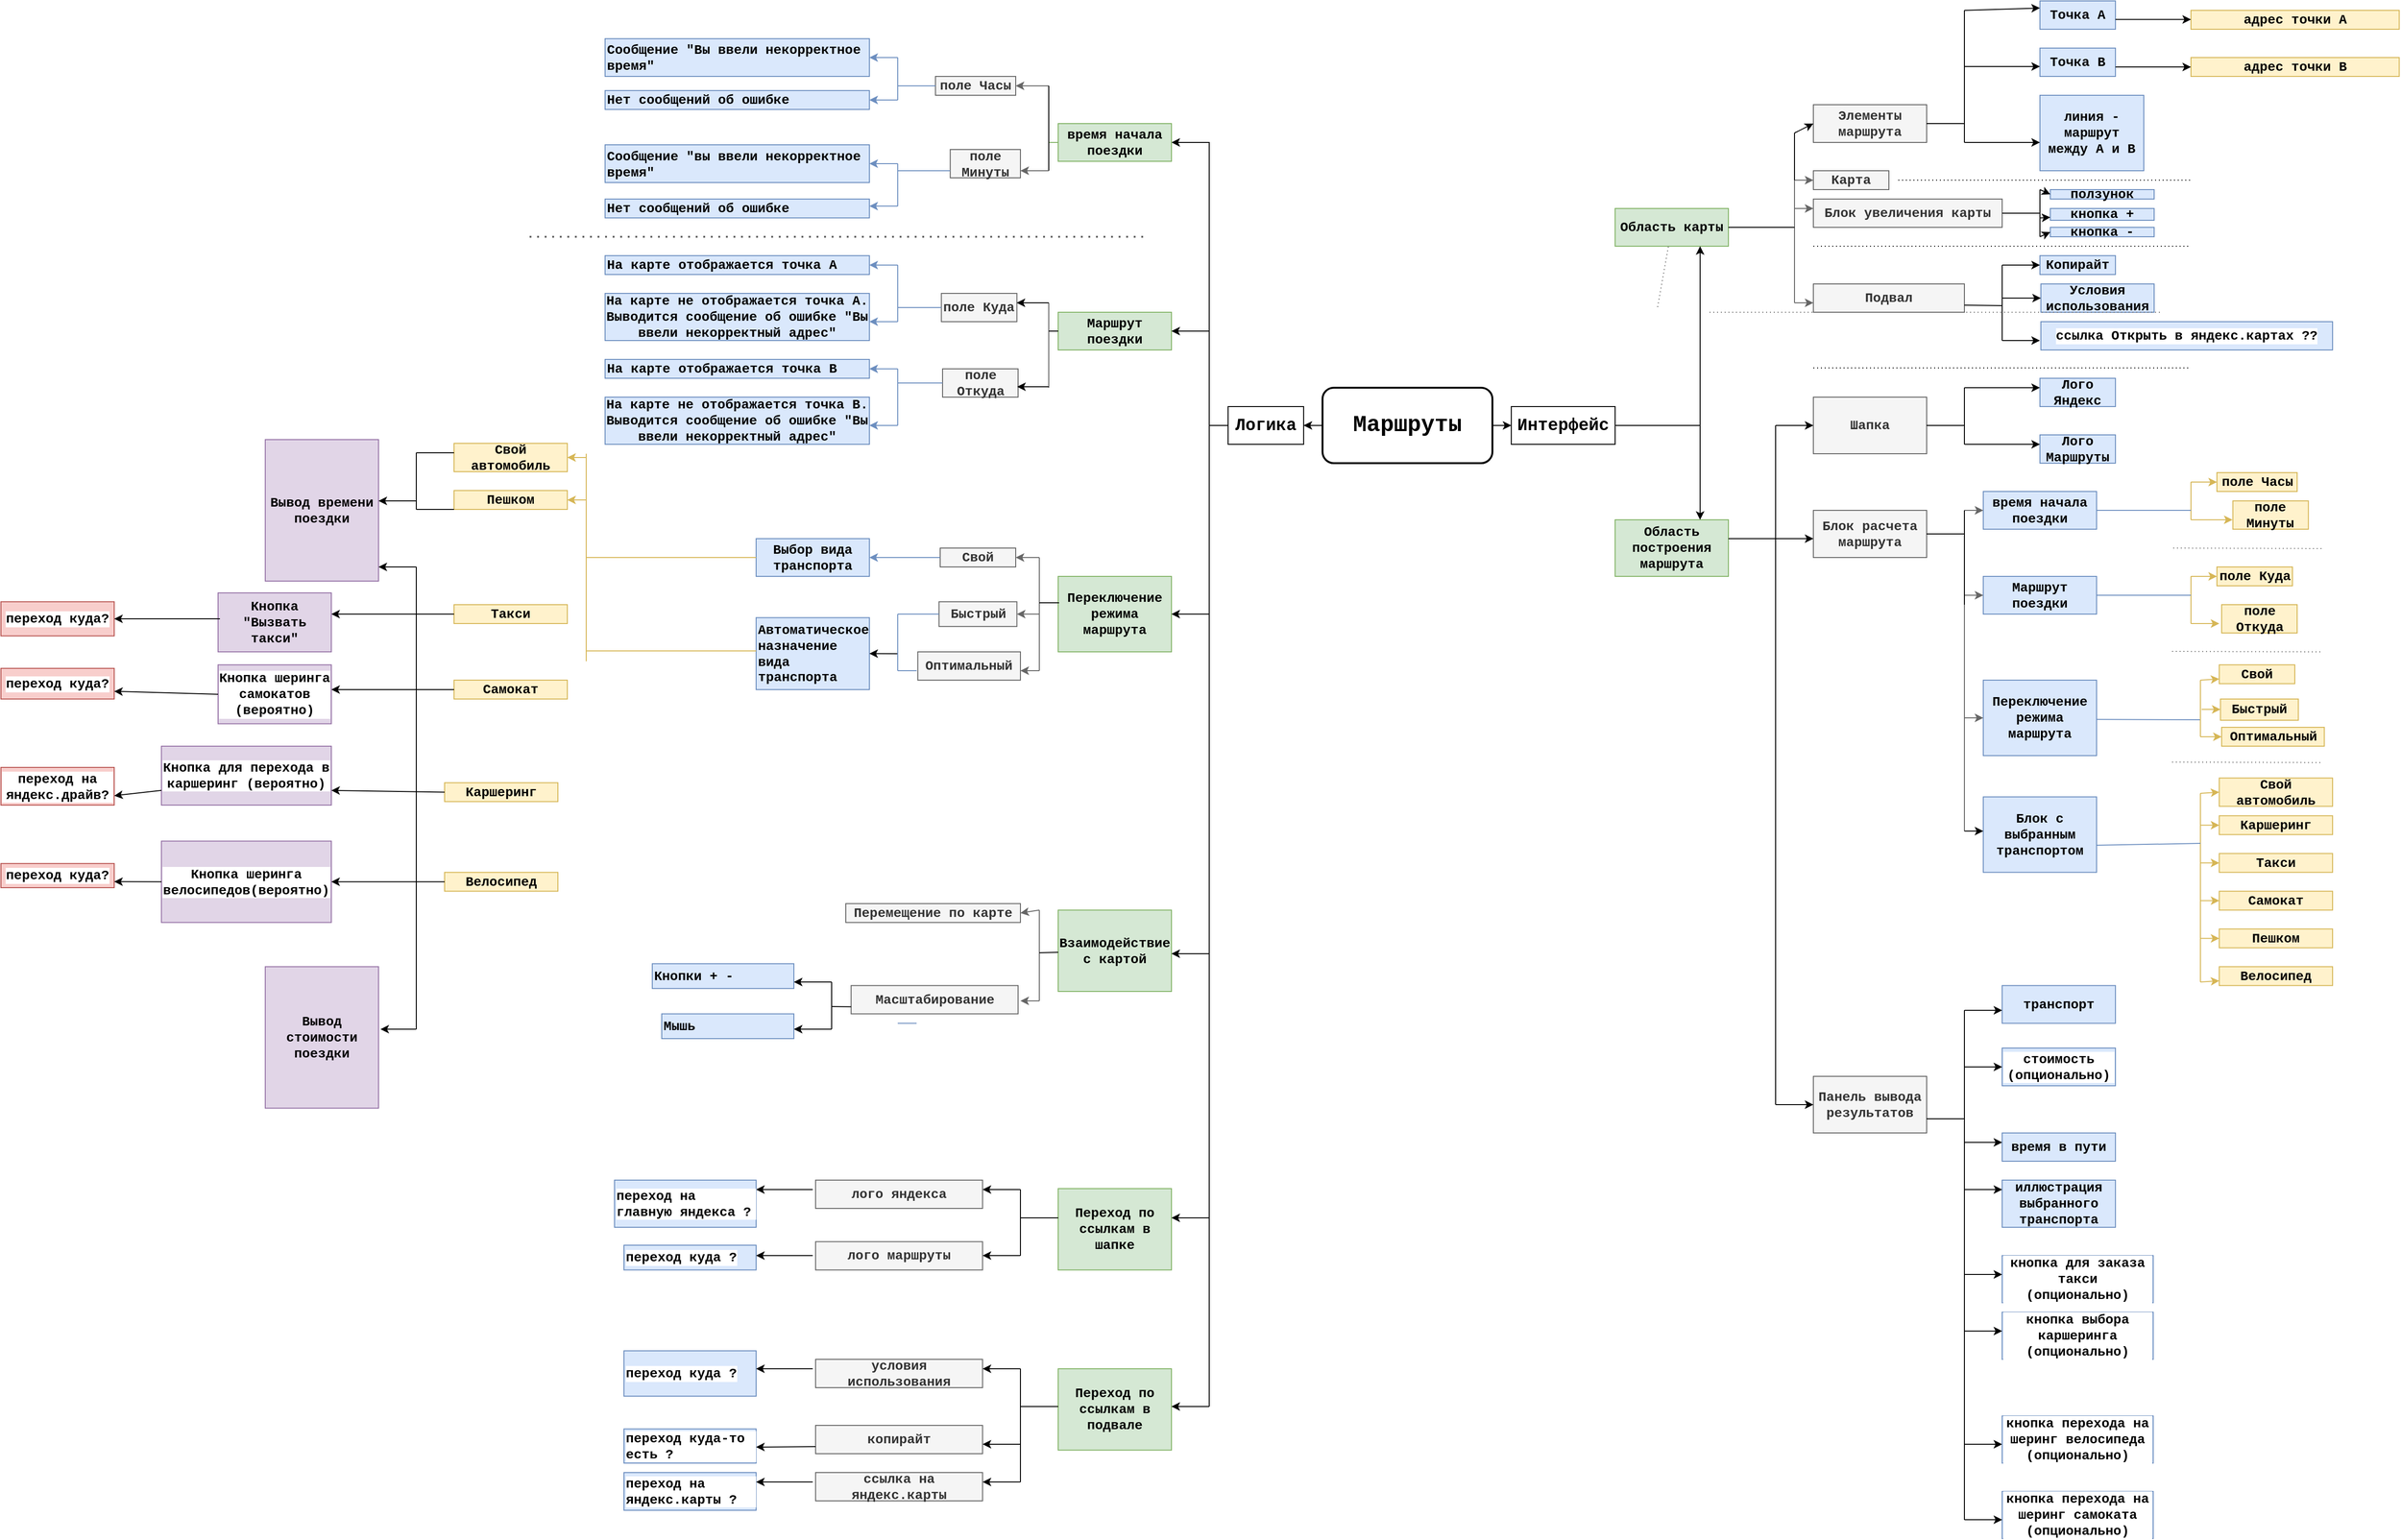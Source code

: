 <mxfile version="13.11.0" type="github">
  <diagram id="2yt0NtMDumFtmLCEQFsJ" name="Страница 1">
    <mxGraphModel dx="2522" dy="1661" grid="1" gridSize="10" guides="1" tooltips="1" connect="1" arrows="1" fold="1" page="1" pageScale="1" pageWidth="827" pageHeight="1169" math="0" shadow="0">
      <root>
        <mxCell id="0" />
        <mxCell id="1" parent="0" />
        <mxCell id="bprUigWmoyp0Zu-9HLlU-3" value="" style="edgeStyle=orthogonalEdgeStyle;rounded=0;orthogonalLoop=1;jettySize=auto;html=1;fontFamily=Courier New;" parent="1" source="bprUigWmoyp0Zu-9HLlU-1" target="bprUigWmoyp0Zu-9HLlU-2" edge="1">
          <mxGeometry relative="1" as="geometry" />
        </mxCell>
        <mxCell id="bprUigWmoyp0Zu-9HLlU-1" value="&lt;font style=&quot;font-size: 24px&quot;&gt;Маршруты&lt;/font&gt;" style="rounded=1;whiteSpace=wrap;html=1;fontFamily=Courier New;fontSize=17;fontStyle=1;labelBackgroundColor=#ffffff;strokeWidth=2;" parent="1" vertex="1">
          <mxGeometry x="360" y="320" width="180" height="80" as="geometry" />
        </mxCell>
        <mxCell id="bprUigWmoyp0Zu-9HLlU-5" value="" style="edgeStyle=orthogonalEdgeStyle;rounded=0;orthogonalLoop=1;jettySize=auto;html=1;fontFamily=Courier New;labelBackgroundColor=none;fontStyle=1" parent="1" source="bprUigWmoyp0Zu-9HLlU-2" target="bprUigWmoyp0Zu-9HLlU-4" edge="1">
          <mxGeometry relative="1" as="geometry">
            <Array as="points">
              <mxPoint x="240" y="60" />
            </Array>
          </mxGeometry>
        </mxCell>
        <mxCell id="bprUigWmoyp0Zu-9HLlU-2" value="Логика" style="rounded=0;whiteSpace=wrap;html=1;fontFamily=Courier New;fontSize=18;fontStyle=1;labelBackgroundColor=none;" parent="1" vertex="1">
          <mxGeometry x="260" y="340" width="80" height="40" as="geometry" />
        </mxCell>
        <mxCell id="bprUigWmoyp0Zu-9HLlU-4" value="время начала поездки" style="rounded=0;whiteSpace=wrap;html=1;fontFamily=Courier New;fontStyle=1;fontSize=14;fillColor=#d5e8d4;strokeColor=#82b366;shadow=0;labelBackgroundColor=none;" parent="1" vertex="1">
          <mxGeometry x="80" y="40" width="120" height="40" as="geometry" />
        </mxCell>
        <mxCell id="bprUigWmoyp0Zu-9HLlU-6" value="поле Часы" style="rounded=0;whiteSpace=wrap;html=1;fontFamily=Courier New;fontSize=14;fillColor=#f5f5f5;strokeColor=#666666;fontColor=#333333;labelBackgroundColor=none;fontStyle=1" parent="1" vertex="1">
          <mxGeometry x="-50" y="-10" width="85" height="20" as="geometry" />
        </mxCell>
        <mxCell id="bprUigWmoyp0Zu-9HLlU-11" value="поле Минуты&lt;br style=&quot;font-size: 14px;&quot;&gt;" style="rounded=0;whiteSpace=wrap;html=1;fontFamily=Courier New;fontSize=14;fillColor=#f5f5f5;strokeColor=#666666;fontColor=#333333;labelBackgroundColor=none;fontStyle=1" parent="1" vertex="1">
          <mxGeometry x="-34.37" y="67.5" width="74.37" height="30" as="geometry" />
        </mxCell>
        <mxCell id="bprUigWmoyp0Zu-9HLlU-14" value="Маршрут поездки" style="rounded=0;whiteSpace=wrap;html=1;fontFamily=Courier New;fontStyle=1;fontSize=14;fillColor=#d5e8d4;strokeColor=#82b366;labelBackgroundColor=none;" parent="1" vertex="1">
          <mxGeometry x="80" y="240" width="120" height="40" as="geometry" />
        </mxCell>
        <mxCell id="bprUigWmoyp0Zu-9HLlU-16" value="поле Откуда" style="rounded=0;whiteSpace=wrap;html=1;fontFamily=Courier New;fontSize=14;fillColor=#f5f5f5;strokeColor=#666666;fontColor=#333333;labelBackgroundColor=none;fontStyle=1" parent="1" vertex="1">
          <mxGeometry x="-42.5" y="300" width="80" height="30" as="geometry" />
        </mxCell>
        <mxCell id="bprUigWmoyp0Zu-9HLlU-18" value="поле Куда" style="rounded=0;whiteSpace=wrap;html=1;fontFamily=Courier New;fontSize=14;fillColor=#f5f5f5;strokeColor=#666666;fontColor=#333333;labelBackgroundColor=none;fontStyle=1" parent="1" vertex="1">
          <mxGeometry x="-43.75" y="220" width="80" height="30" as="geometry" />
        </mxCell>
        <mxCell id="bprUigWmoyp0Zu-9HLlU-22" value="Переключение режима маршрута" style="rounded=0;whiteSpace=wrap;html=1;fontFamily=Courier New;fontSize=14;fontStyle=1;fillColor=#d5e8d4;strokeColor=#82b366;labelBackgroundColor=none;" parent="1" vertex="1">
          <mxGeometry x="80" y="520" width="120" height="80" as="geometry" />
        </mxCell>
        <mxCell id="bprUigWmoyp0Zu-9HLlU-25" value="Оптимальный" style="rounded=0;whiteSpace=wrap;html=1;fontFamily=Courier New;fontSize=14;fontStyle=1;fillColor=#f5f5f5;strokeColor=#666666;fontColor=#333333;labelBackgroundColor=none;" parent="1" vertex="1">
          <mxGeometry x="-68.75" y="600" width="108.75" height="30" as="geometry" />
        </mxCell>
        <mxCell id="bprUigWmoyp0Zu-9HLlU-27" value="Свой" style="rounded=0;whiteSpace=wrap;html=1;fontFamily=Courier New;fontSize=14;fontStyle=1;fillColor=#f5f5f5;strokeColor=#666666;fontColor=#333333;labelBackgroundColor=none;" parent="1" vertex="1">
          <mxGeometry x="-45" y="490" width="80" height="20" as="geometry" />
        </mxCell>
        <mxCell id="bprUigWmoyp0Zu-9HLlU-29" value="Быстрый" style="rounded=0;whiteSpace=wrap;html=1;fontFamily=Courier New;fontSize=14;fontStyle=1;fillColor=#f5f5f5;strokeColor=#666666;fontColor=#333333;labelBackgroundColor=none;" parent="1" vertex="1">
          <mxGeometry x="-46.25" y="546.88" width="82.5" height="26.25" as="geometry" />
        </mxCell>
        <mxCell id="bprUigWmoyp0Zu-9HLlU-46" value="" style="endArrow=none;html=1;fontFamily=Courier New;fontSize=16;" parent="1" edge="1">
          <mxGeometry width="50" height="50" relative="1" as="geometry">
            <mxPoint x="240" y="560" as="sourcePoint" />
            <mxPoint x="240" y="360" as="targetPoint" />
          </mxGeometry>
        </mxCell>
        <mxCell id="bprUigWmoyp0Zu-9HLlU-47" value="" style="endArrow=classic;html=1;fontFamily=Courier New;fontSize=16;entryX=1;entryY=0.5;entryDx=0;entryDy=0;fontStyle=1;labelBackgroundColor=none;" parent="1" target="bprUigWmoyp0Zu-9HLlU-22" edge="1">
          <mxGeometry width="50" height="50" relative="1" as="geometry">
            <mxPoint x="240" y="560" as="sourcePoint" />
            <mxPoint x="250" y="350" as="targetPoint" />
          </mxGeometry>
        </mxCell>
        <mxCell id="bprUigWmoyp0Zu-9HLlU-51" value="" style="endArrow=classic;html=1;fontFamily=Courier New;fontSize=14;entryX=1;entryY=0.5;entryDx=0;entryDy=0;fillColor=#f5f5f5;strokeColor=#666666;labelBackgroundColor=none;fontStyle=1" parent="1" target="bprUigWmoyp0Zu-9HLlU-6" edge="1">
          <mxGeometry width="50" height="50" relative="1" as="geometry">
            <mxPoint x="70" as="sourcePoint" />
            <mxPoint x="464" y="50" as="targetPoint" />
          </mxGeometry>
        </mxCell>
        <mxCell id="bprUigWmoyp0Zu-9HLlU-63" value="" style="endArrow=classic;html=1;fontFamily=Courier New;fontSize=16;entryX=1;entryY=0.5;entryDx=0;entryDy=0;labelBackgroundColor=none;fontStyle=1" parent="1" target="bprUigWmoyp0Zu-9HLlU-14" edge="1">
          <mxGeometry width="50" height="50" relative="1" as="geometry">
            <mxPoint x="240" y="260" as="sourcePoint" />
            <mxPoint x="250" y="350" as="targetPoint" />
          </mxGeometry>
        </mxCell>
        <mxCell id="bprUigWmoyp0Zu-9HLlU-65" value="" style="endArrow=classic;html=1;fontFamily=Courier New;fontSize=14;entryX=1;entryY=0.5;entryDx=0;entryDy=0;fillColor=#f5f5f5;strokeColor=#666666;fontStyle=1;labelBackgroundColor=none;" parent="1" target="bprUigWmoyp0Zu-9HLlU-27" edge="1">
          <mxGeometry width="50" height="50" relative="1" as="geometry">
            <mxPoint x="60" y="500" as="sourcePoint" />
            <mxPoint x="250" y="350" as="targetPoint" />
          </mxGeometry>
        </mxCell>
        <mxCell id="bprUigWmoyp0Zu-9HLlU-66" value="" style="endArrow=classic;html=1;fontFamily=Courier New;fontSize=14;entryX=1;entryY=0.5;entryDx=0;entryDy=0;fillColor=#f5f5f5;strokeColor=#666666;fontStyle=1;labelBackgroundColor=none;" parent="1" target="bprUigWmoyp0Zu-9HLlU-29" edge="1">
          <mxGeometry width="50" height="50" relative="1" as="geometry">
            <mxPoint x="60" y="560" as="sourcePoint" />
            <mxPoint x="250" y="350" as="targetPoint" />
          </mxGeometry>
        </mxCell>
        <mxCell id="bprUigWmoyp0Zu-9HLlU-68" value="" style="endArrow=classic;html=1;fontFamily=Courier New;fontSize=14;fillColor=#f5f5f5;strokeColor=#666666;fontStyle=1;labelBackgroundColor=none;" parent="1" edge="1">
          <mxGeometry relative="1" as="geometry">
            <mxPoint x="60" y="620" as="sourcePoint" />
            <mxPoint x="40" y="620" as="targetPoint" />
          </mxGeometry>
        </mxCell>
        <mxCell id="tOq6qdo8Z2gQ8Yr5aN4T-1" value="" style="endArrow=classic;html=1;fontFamily=Courier New;fontSize=14;exitX=0;exitY=0.5;exitDx=0;exitDy=0;entryX=1;entryY=0.5;entryDx=0;entryDy=0;fontStyle=1;labelBackgroundColor=none;fillColor=#dae8fc;strokeColor=#6c8ebf;" parent="1" source="bprUigWmoyp0Zu-9HLlU-27" target="tOq6qdo8Z2gQ8Yr5aN4T-2" edge="1">
          <mxGeometry width="50" height="50" relative="1" as="geometry">
            <mxPoint x="110" y="420" as="sourcePoint" />
            <mxPoint x="-120" y="500" as="targetPoint" />
          </mxGeometry>
        </mxCell>
        <mxCell id="tOq6qdo8Z2gQ8Yr5aN4T-2" value="Выбор вида транспорта" style="rounded=0;whiteSpace=wrap;html=1;labelBackgroundColor=none;fontFamily=Courier New;fontSize=14;fillColor=#dae8fc;strokeColor=#6c8ebf;fontStyle=1" parent="1" vertex="1">
          <mxGeometry x="-240" y="480" width="120" height="40" as="geometry" />
        </mxCell>
        <mxCell id="tOq6qdo8Z2gQ8Yr5aN4T-6" value="Свой автомобиль" style="rounded=0;whiteSpace=wrap;html=1;labelBackgroundColor=none;fontFamily=Courier New;fontSize=14;fillColor=#fff2cc;strokeColor=#d6b656;fontStyle=1" parent="1" vertex="1">
          <mxGeometry x="-560" y="379" width="120" height="30" as="geometry" />
        </mxCell>
        <mxCell id="tOq6qdo8Z2gQ8Yr5aN4T-12" value="Пешком" style="rounded=0;whiteSpace=wrap;html=1;labelBackgroundColor=none;fontFamily=Courier New;fontSize=14;fillColor=#fff2cc;strokeColor=#d6b656;fontStyle=1" parent="1" vertex="1">
          <mxGeometry x="-560" y="429" width="120" height="20" as="geometry" />
        </mxCell>
        <mxCell id="tOq6qdo8Z2gQ8Yr5aN4T-13" value="Такси" style="rounded=0;whiteSpace=wrap;html=1;labelBackgroundColor=none;fontFamily=Courier New;fontSize=14;fillColor=#fff2cc;strokeColor=#d6b656;fontStyle=1" parent="1" vertex="1">
          <mxGeometry x="-560" y="550.01" width="120" height="20" as="geometry" />
        </mxCell>
        <mxCell id="tOq6qdo8Z2gQ8Yr5aN4T-14" value="Самокат" style="rounded=0;whiteSpace=wrap;html=1;labelBackgroundColor=none;fontFamily=Courier New;fontSize=14;fillColor=#fff2cc;strokeColor=#d6b656;fontStyle=1" parent="1" vertex="1">
          <mxGeometry x="-560" y="630" width="120" height="20" as="geometry" />
        </mxCell>
        <mxCell id="tOq6qdo8Z2gQ8Yr5aN4T-15" value="Велосипед" style="rounded=0;whiteSpace=wrap;html=1;labelBackgroundColor=none;fontFamily=Courier New;fontSize=14;fillColor=#fff2cc;strokeColor=#d6b656;fontStyle=1" parent="1" vertex="1">
          <mxGeometry x="-570" y="833.75" width="120" height="20" as="geometry" />
        </mxCell>
        <mxCell id="tOq6qdo8Z2gQ8Yr5aN4T-16" value="Каршеринг" style="rounded=0;whiteSpace=wrap;html=1;labelBackgroundColor=none;fontFamily=Courier New;fontSize=14;fillColor=#fff2cc;strokeColor=#d6b656;fontStyle=1" parent="1" vertex="1">
          <mxGeometry x="-570" y="738.75" width="120" height="20" as="geometry" />
        </mxCell>
        <mxCell id="tOq6qdo8Z2gQ8Yr5aN4T-20" value="" style="endArrow=none;html=1;fontFamily=Courier New;fontSize=14;entryX=0;entryY=0.5;entryDx=0;entryDy=0;fontStyle=1;labelBackgroundColor=none;fillColor=#fff2cc;strokeColor=#d6b656;" parent="1" target="tOq6qdo8Z2gQ8Yr5aN4T-2" edge="1">
          <mxGeometry width="50" height="50" relative="1" as="geometry">
            <mxPoint x="-420" y="500" as="sourcePoint" />
            <mxPoint x="-140" y="570" as="targetPoint" />
          </mxGeometry>
        </mxCell>
        <mxCell id="tOq6qdo8Z2gQ8Yr5aN4T-21" value="" style="endArrow=none;html=1;fontFamily=Courier New;fontSize=14;fillColor=#fff2cc;strokeColor=#d6b656;fontStyle=1;labelBackgroundColor=none;" parent="1" edge="1">
          <mxGeometry width="50" height="50" relative="1" as="geometry">
            <mxPoint x="-420" y="610" as="sourcePoint" />
            <mxPoint x="-420" y="390" as="targetPoint" />
          </mxGeometry>
        </mxCell>
        <mxCell id="tOq6qdo8Z2gQ8Yr5aN4T-23" value="" style="endArrow=classic;html=1;fontFamily=Courier New;fontSize=14;entryX=1;entryY=0.5;entryDx=0;entryDy=0;fillColor=#fff2cc;strokeColor=#d6b656;fontStyle=1;labelBackgroundColor=none;" parent="1" target="tOq6qdo8Z2gQ8Yr5aN4T-12" edge="1">
          <mxGeometry width="50" height="50" relative="1" as="geometry">
            <mxPoint x="-420" y="439" as="sourcePoint" />
            <mxPoint x="-430" y="420" as="targetPoint" />
          </mxGeometry>
        </mxCell>
        <mxCell id="tOq6qdo8Z2gQ8Yr5aN4T-30" value="На карте отображается точка А" style="rounded=0;whiteSpace=wrap;html=1;labelBackgroundColor=none;fontFamily=Courier New;fontSize=14;align=left;fillColor=#dae8fc;strokeColor=#6c8ebf;fontStyle=1" parent="1" vertex="1">
          <mxGeometry x="-400" y="180" width="280" height="20" as="geometry" />
        </mxCell>
        <mxCell id="tOq6qdo8Z2gQ8Yr5aN4T-32" value="На карте не отображается точка А. Выводится сообщение об ошибке &quot;Вы ввели некорректный адрес&quot;" style="rounded=0;whiteSpace=wrap;html=1;labelBackgroundColor=none;fontFamily=Courier New;fontSize=14;fillColor=#dae8fc;strokeColor=#6c8ebf;fontStyle=1" parent="1" vertex="1">
          <mxGeometry x="-400" y="220" width="280" height="50" as="geometry" />
        </mxCell>
        <mxCell id="tOq6qdo8Z2gQ8Yr5aN4T-37" value="" style="endArrow=classic;html=1;fontFamily=Courier New;fontSize=14;fillColor=#dae8fc;strokeColor=#6c8ebf;labelBackgroundColor=none;fontStyle=1" parent="1" edge="1">
          <mxGeometry width="50" height="50" relative="1" as="geometry">
            <mxPoint x="-90" y="250" as="sourcePoint" />
            <mxPoint x="-120" y="250" as="targetPoint" />
          </mxGeometry>
        </mxCell>
        <mxCell id="tOq6qdo8Z2gQ8Yr5aN4T-38" value="" style="endArrow=classic;html=1;fontFamily=Courier New;fontSize=14;entryX=1;entryY=0.5;entryDx=0;entryDy=0;fillColor=#dae8fc;strokeColor=#6c8ebf;labelBackgroundColor=none;fontStyle=1" parent="1" target="tOq6qdo8Z2gQ8Yr5aN4T-30" edge="1">
          <mxGeometry width="50" height="50" relative="1" as="geometry">
            <mxPoint x="-90" y="190" as="sourcePoint" />
            <mxPoint x="-80" y="260" as="targetPoint" />
          </mxGeometry>
        </mxCell>
        <mxCell id="tOq6qdo8Z2gQ8Yr5aN4T-43" value="Автоматическое назначение вида транспорта" style="rounded=0;whiteSpace=wrap;html=1;labelBackgroundColor=none;fontFamily=Courier New;fontSize=14;align=left;fillColor=#dae8fc;strokeColor=#6c8ebf;fontStyle=1" parent="1" vertex="1">
          <mxGeometry x="-240" y="563.75" width="120" height="76.25" as="geometry" />
        </mxCell>
        <mxCell id="tOq6qdo8Z2gQ8Yr5aN4T-50" value="" style="endArrow=classic;html=1;fontFamily=Courier New;fontSize=14;entryX=1;entryY=0.5;entryDx=0;entryDy=0;fontStyle=1;labelBackgroundColor=none;" parent="1" target="tOq6qdo8Z2gQ8Yr5aN4T-43" edge="1">
          <mxGeometry width="50" height="50" relative="1" as="geometry">
            <mxPoint x="-90" y="602" as="sourcePoint" />
            <mxPoint x="-20" y="560" as="targetPoint" />
          </mxGeometry>
        </mxCell>
        <mxCell id="tOq6qdo8Z2gQ8Yr5aN4T-55" value="Интерфейс" style="rounded=0;whiteSpace=wrap;html=1;fontFamily=Courier New;fontSize=18;fontStyle=1;labelBackgroundColor=none;" parent="1" vertex="1">
          <mxGeometry x="560" y="340" width="110" height="40" as="geometry" />
        </mxCell>
        <mxCell id="tOq6qdo8Z2gQ8Yr5aN4T-56" value="" style="endArrow=classic;html=1;fontFamily=Courier New;fontSize=14;exitX=1;exitY=0.5;exitDx=0;exitDy=0;labelBackgroundColor=none;" parent="1" source="bprUigWmoyp0Zu-9HLlU-1" target="tOq6qdo8Z2gQ8Yr5aN4T-55" edge="1">
          <mxGeometry width="50" height="50" relative="1" as="geometry">
            <mxPoint x="480" y="330" as="sourcePoint" />
            <mxPoint x="530" y="280" as="targetPoint" />
          </mxGeometry>
        </mxCell>
        <mxCell id="tOq6qdo8Z2gQ8Yr5aN4T-57" value="" style="endArrow=none;html=1;fontFamily=Courier New;fontSize=14;entryX=1;entryY=0.5;entryDx=0;entryDy=0;labelBackgroundColor=none;" parent="1" target="tOq6qdo8Z2gQ8Yr5aN4T-55" edge="1">
          <mxGeometry width="50" height="50" relative="1" as="geometry">
            <mxPoint x="680" y="360" as="sourcePoint" />
            <mxPoint x="530" y="280" as="targetPoint" />
          </mxGeometry>
        </mxCell>
        <mxCell id="tOq6qdo8Z2gQ8Yr5aN4T-61" value="Карта" style="rounded=0;whiteSpace=wrap;html=1;labelBackgroundColor=none;fontFamily=Courier New;fontSize=14;align=center;fontStyle=1;fillColor=#f5f5f5;strokeColor=#666666;fontColor=#333333;" parent="1" vertex="1">
          <mxGeometry x="880" y="90" width="80" height="20" as="geometry" />
        </mxCell>
        <mxCell id="tOq6qdo8Z2gQ8Yr5aN4T-62" value="Блок увеличения карты" style="rounded=0;whiteSpace=wrap;html=1;labelBackgroundColor=none;fontFamily=Courier New;fontSize=14;align=center;fontStyle=1;fillColor=#f5f5f5;strokeColor=#666666;fontColor=#333333;" parent="1" vertex="1">
          <mxGeometry x="880" y="120" width="200" height="30" as="geometry" />
        </mxCell>
        <mxCell id="tOq6qdo8Z2gQ8Yr5aN4T-63" value="Копирайт" style="rounded=0;whiteSpace=wrap;html=1;labelBackgroundColor=none;fontFamily=Courier New;fontSize=14;align=center;fontStyle=1;fillColor=#dae8fc;strokeColor=#6c8ebf;" parent="1" vertex="1">
          <mxGeometry x="1120" y="180" width="80" height="20" as="geometry" />
        </mxCell>
        <mxCell id="tOq6qdo8Z2gQ8Yr5aN4T-64" value="Условия использования" style="rounded=0;whiteSpace=wrap;html=1;labelBackgroundColor=none;fontFamily=Courier New;fontSize=14;align=center;fontStyle=1;fillColor=#dae8fc;strokeColor=#6c8ebf;" parent="1" vertex="1">
          <mxGeometry x="1121" y="210" width="120" height="30" as="geometry" />
        </mxCell>
        <mxCell id="tOq6qdo8Z2gQ8Yr5aN4T-72" value="" style="endArrow=none;html=1;fontFamily=Courier New;fontSize=14;fillColor=#f5f5f5;strokeColor=#666666;labelBackgroundColor=none;" parent="1" edge="1">
          <mxGeometry width="50" height="50" relative="1" as="geometry">
            <mxPoint x="860" y="230" as="sourcePoint" />
            <mxPoint x="860" y="100" as="targetPoint" />
          </mxGeometry>
        </mxCell>
        <mxCell id="tOq6qdo8Z2gQ8Yr5aN4T-75" value="" style="endArrow=classic;html=1;fontFamily=Courier New;fontSize=14;fillColor=#f5f5f5;strokeColor=#666666;labelBackgroundColor=none;" parent="1" edge="1">
          <mxGeometry width="50" height="50" relative="1" as="geometry">
            <mxPoint x="860" y="230" as="sourcePoint" />
            <mxPoint x="880" y="230" as="targetPoint" />
          </mxGeometry>
        </mxCell>
        <mxCell id="tOq6qdo8Z2gQ8Yr5aN4T-77" value="" style="endArrow=classic;html=1;fontFamily=Courier New;fontSize=14;fillColor=#f5f5f5;strokeColor=#666666;labelBackgroundColor=none;" parent="1" edge="1">
          <mxGeometry width="50" height="50" relative="1" as="geometry">
            <mxPoint x="860" y="130" as="sourcePoint" />
            <mxPoint x="880" y="130" as="targetPoint" />
          </mxGeometry>
        </mxCell>
        <mxCell id="tOq6qdo8Z2gQ8Yr5aN4T-78" value="" style="endArrow=classic;html=1;fontFamily=Courier New;fontSize=14;entryX=0;entryY=0.5;entryDx=0;entryDy=0;fillColor=#f5f5f5;strokeColor=#666666;labelBackgroundColor=none;" parent="1" target="tOq6qdo8Z2gQ8Yr5aN4T-61" edge="1">
          <mxGeometry width="50" height="50" relative="1" as="geometry">
            <mxPoint x="860" y="100" as="sourcePoint" />
            <mxPoint x="890" y="140" as="targetPoint" />
          </mxGeometry>
        </mxCell>
        <mxCell id="tOq6qdo8Z2gQ8Yr5aN4T-82" value="" style="endArrow=none;html=1;fontFamily=Courier New;fontSize=14;fillColor=#dae8fc;strokeColor=#6c8ebf;labelBackgroundColor=none;" parent="1" edge="1">
          <mxGeometry width="50" height="50" relative="1" as="geometry">
            <mxPoint x="860" y="130" as="sourcePoint" />
            <mxPoint x="860" y="130" as="targetPoint" />
          </mxGeometry>
        </mxCell>
        <mxCell id="tOq6qdo8Z2gQ8Yr5aN4T-84" value="время начала поездки" style="rounded=0;whiteSpace=wrap;html=1;fontFamily=Courier New;fontStyle=1;fontSize=14;fillColor=#dae8fc;strokeColor=#6c8ebf;labelBackgroundColor=none;" parent="1" vertex="1">
          <mxGeometry x="1060" y="430" width="120" height="40" as="geometry" />
        </mxCell>
        <mxCell id="tOq6qdo8Z2gQ8Yr5aN4T-85" value="&lt;span style=&quot;&quot;&gt;поле Часы&lt;/span&gt;" style="rounded=0;whiteSpace=wrap;html=1;fontFamily=Courier New;fontSize=14;fillColor=#fff2cc;strokeColor=#d6b656;labelBackgroundColor=none;fontStyle=1" parent="1" vertex="1">
          <mxGeometry x="1307.5" y="410" width="85" height="20" as="geometry" />
        </mxCell>
        <mxCell id="tOq6qdo8Z2gQ8Yr5aN4T-86" style="edgeStyle=orthogonalEdgeStyle;rounded=0;orthogonalLoop=1;jettySize=auto;html=1;fontFamily=Courier New;fontSize=14;fillColor=#f5f5f5;strokeColor=#666666;labelBackgroundColor=none;" parent="1" edge="1">
          <mxGeometry relative="1" as="geometry">
            <mxPoint x="1060" y="450" as="targetPoint" />
            <mxPoint x="1040" y="450" as="sourcePoint" />
          </mxGeometry>
        </mxCell>
        <mxCell id="tOq6qdo8Z2gQ8Yr5aN4T-87" value="&lt;span style=&quot;&quot;&gt;поле Минуты&lt;/span&gt;" style="rounded=0;whiteSpace=wrap;html=1;fontFamily=Courier New;fontSize=14;fillColor=#fff2cc;strokeColor=#d6b656;labelBackgroundColor=none;fontStyle=1" parent="1" vertex="1">
          <mxGeometry x="1324.38" y="440" width="80" height="30" as="geometry" />
        </mxCell>
        <mxCell id="tOq6qdo8Z2gQ8Yr5aN4T-88" value="" style="endArrow=classic;html=1;fontFamily=Courier New;fontSize=14;fillColor=#fff2cc;strokeColor=#d6b656;labelBackgroundColor=none;" parent="1" edge="1">
          <mxGeometry width="50" height="50" relative="1" as="geometry">
            <mxPoint x="1280" y="460" as="sourcePoint" />
            <mxPoint x="1324" y="460" as="targetPoint" />
          </mxGeometry>
        </mxCell>
        <mxCell id="tOq6qdo8Z2gQ8Yr5aN4T-89" value="" style="endArrow=classic;html=1;fontFamily=Courier New;fontSize=14;entryX=0;entryY=0.5;entryDx=0;entryDy=0;fillColor=#fff2cc;strokeColor=#d6b656;labelBackgroundColor=none;" parent="1" target="tOq6qdo8Z2gQ8Yr5aN4T-85" edge="1">
          <mxGeometry width="50" height="50" relative="1" as="geometry">
            <mxPoint x="1280" y="420" as="sourcePoint" />
            <mxPoint x="1669" y="520" as="targetPoint" />
          </mxGeometry>
        </mxCell>
        <mxCell id="tOq6qdo8Z2gQ8Yr5aN4T-90" value="Маршрут поездки" style="rounded=0;whiteSpace=wrap;html=1;fontFamily=Courier New;fontStyle=1;fontSize=14;fillColor=#dae8fc;strokeColor=#6c8ebf;labelBackgroundColor=none;" parent="1" vertex="1">
          <mxGeometry x="1060" y="520" width="120" height="40" as="geometry" />
        </mxCell>
        <mxCell id="tOq6qdo8Z2gQ8Yr5aN4T-91" value="поле Откуда" style="rounded=0;whiteSpace=wrap;html=1;fontFamily=Courier New;fontSize=14;fillColor=#fff2cc;strokeColor=#d6b656;labelBackgroundColor=none;fontStyle=1" parent="1" vertex="1">
          <mxGeometry x="1312.5" y="550" width="80" height="30" as="geometry" />
        </mxCell>
        <mxCell id="tOq6qdo8Z2gQ8Yr5aN4T-92" value="&lt;span style=&quot;&quot;&gt;поле Куда&lt;/span&gt;" style="rounded=0;whiteSpace=wrap;html=1;fontFamily=Courier New;fontSize=14;fillColor=#fff2cc;strokeColor=#d6b656;labelBackgroundColor=none;fontStyle=1" parent="1" vertex="1">
          <mxGeometry x="1307.5" y="510" width="80" height="20" as="geometry" />
        </mxCell>
        <mxCell id="tOq6qdo8Z2gQ8Yr5aN4T-93" value="" style="endArrow=classic;html=1;fontFamily=Courier New;fontSize=14;entryX=0;entryY=0.5;entryDx=0;entryDy=0;fillColor=#fff2cc;strokeColor=#d6b656;labelBackgroundColor=none;" parent="1" target="tOq6qdo8Z2gQ8Yr5aN4T-92" edge="1">
          <mxGeometry relative="1" as="geometry">
            <mxPoint x="1280" y="520" as="sourcePoint" />
            <mxPoint x="1340" y="663.75" as="targetPoint" />
          </mxGeometry>
        </mxCell>
        <mxCell id="tOq6qdo8Z2gQ8Yr5aN4T-95" value="Переключение режима маршрута" style="rounded=0;whiteSpace=wrap;html=1;fontFamily=Courier New;fontSize=14;fontStyle=1;fillColor=#dae8fc;strokeColor=#6c8ebf;labelBackgroundColor=none;" parent="1" vertex="1">
          <mxGeometry x="1060" y="630" width="120" height="80" as="geometry" />
        </mxCell>
        <mxCell id="tOq6qdo8Z2gQ8Yr5aN4T-97" value="Свой" style="rounded=0;whiteSpace=wrap;html=1;fontFamily=Courier New;fontSize=14;fontStyle=1;fillColor=#fff2cc;strokeColor=#d6b656;labelBackgroundColor=none;" parent="1" vertex="1">
          <mxGeometry x="1310" y="613.75" width="80" height="20" as="geometry" />
        </mxCell>
        <mxCell id="tOq6qdo8Z2gQ8Yr5aN4T-98" value="Быстрый" style="rounded=0;whiteSpace=wrap;html=1;fontFamily=Courier New;fontSize=14;fontStyle=1;fillColor=#fff2cc;strokeColor=#d6b656;labelBackgroundColor=none;" parent="1" vertex="1">
          <mxGeometry x="1311.25" y="650" width="82.5" height="22.5" as="geometry" />
        </mxCell>
        <mxCell id="tOq6qdo8Z2gQ8Yr5aN4T-102" value="Свой автомобиль" style="rounded=0;whiteSpace=wrap;html=1;labelBackgroundColor=none;fontFamily=Courier New;fontSize=14;fillColor=#fff2cc;strokeColor=#d6b656;fontStyle=1" parent="1" vertex="1">
          <mxGeometry x="1310" y="733.75" width="120" height="30" as="geometry" />
        </mxCell>
        <mxCell id="tOq6qdo8Z2gQ8Yr5aN4T-103" value="Каршеринг" style="rounded=0;whiteSpace=wrap;html=1;labelBackgroundColor=none;fontFamily=Courier New;fontSize=14;fillColor=#fff2cc;strokeColor=#d6b656;fontStyle=1" parent="1" vertex="1">
          <mxGeometry x="1310" y="773.75" width="120" height="20" as="geometry" />
        </mxCell>
        <mxCell id="tOq6qdo8Z2gQ8Yr5aN4T-104" value="Такси" style="rounded=0;whiteSpace=wrap;html=1;labelBackgroundColor=none;fontFamily=Courier New;fontSize=14;fillColor=#fff2cc;strokeColor=#d6b656;fontStyle=1" parent="1" vertex="1">
          <mxGeometry x="1310" y="813.75" width="120" height="20" as="geometry" />
        </mxCell>
        <mxCell id="tOq6qdo8Z2gQ8Yr5aN4T-105" value="Самокат" style="rounded=0;whiteSpace=wrap;html=1;labelBackgroundColor=none;fontFamily=Courier New;fontSize=14;fillColor=#fff2cc;strokeColor=#d6b656;fontStyle=1" parent="1" vertex="1">
          <mxGeometry x="1310" y="853.75" width="120" height="20" as="geometry" />
        </mxCell>
        <mxCell id="tOq6qdo8Z2gQ8Yr5aN4T-106" value="Велосипед" style="rounded=0;whiteSpace=wrap;html=1;labelBackgroundColor=none;fontFamily=Courier New;fontSize=14;fillColor=#fff2cc;strokeColor=#d6b656;fontStyle=1" parent="1" vertex="1">
          <mxGeometry x="1310" y="933.75" width="120" height="20" as="geometry" />
        </mxCell>
        <mxCell id="tOq6qdo8Z2gQ8Yr5aN4T-107" value="Пешком" style="rounded=0;whiteSpace=wrap;html=1;labelBackgroundColor=none;fontFamily=Courier New;fontSize=14;fillColor=#fff2cc;strokeColor=#d6b656;fontStyle=1" parent="1" vertex="1">
          <mxGeometry x="1310" y="893.75" width="120" height="20" as="geometry" />
        </mxCell>
        <mxCell id="tOq6qdo8Z2gQ8Yr5aN4T-108" value="" style="endArrow=none;html=1;fontFamily=Courier New;fontSize=14;fillColor=#fff2cc;strokeColor=#d6b656;labelBackgroundColor=none;rounded=0;" parent="1" edge="1">
          <mxGeometry width="50" height="50" relative="1" as="geometry">
            <mxPoint x="1290" y="950" as="sourcePoint" />
            <mxPoint x="1290" y="750" as="targetPoint" />
            <Array as="points" />
          </mxGeometry>
        </mxCell>
        <mxCell id="tOq6qdo8Z2gQ8Yr5aN4T-117" value="" style="endArrow=classic;html=1;fontFamily=Courier New;fontSize=14;entryX=0;entryY=0.5;entryDx=0;entryDy=0;fillColor=#fff2cc;strokeColor=#d6b656;labelBackgroundColor=none;" parent="1" target="tOq6qdo8Z2gQ8Yr5aN4T-103" edge="1">
          <mxGeometry width="50" height="50" relative="1" as="geometry">
            <mxPoint x="1290" y="783.75" as="sourcePoint" />
            <mxPoint x="1320" y="763.75" as="targetPoint" />
          </mxGeometry>
        </mxCell>
        <mxCell id="tOq6qdo8Z2gQ8Yr5aN4T-118" value="" style="endArrow=classic;html=1;fontFamily=Courier New;fontSize=14;entryX=0;entryY=0.5;entryDx=0;entryDy=0;fillColor=#fff2cc;strokeColor=#d6b656;labelBackgroundColor=none;" parent="1" target="tOq6qdo8Z2gQ8Yr5aN4T-104" edge="1">
          <mxGeometry width="50" height="50" relative="1" as="geometry">
            <mxPoint x="1290" y="823.75" as="sourcePoint" />
            <mxPoint x="1310" y="873.5" as="targetPoint" />
          </mxGeometry>
        </mxCell>
        <mxCell id="tOq6qdo8Z2gQ8Yr5aN4T-122" value="Блок с выбранным транспортом" style="rounded=0;whiteSpace=wrap;html=1;fontFamily=Courier New;fontSize=14;fontStyle=1;fillColor=#dae8fc;strokeColor=#6c8ebf;labelBackgroundColor=none;" parent="1" vertex="1">
          <mxGeometry x="1060" y="753.75" width="120" height="80" as="geometry" />
        </mxCell>
        <mxCell id="tOq6qdo8Z2gQ8Yr5aN4T-123" value="" style="endArrow=none;html=1;fontFamily=Courier New;fontSize=14;fillColor=#dae8fc;strokeColor=#6c8ebf;labelBackgroundColor=none;exitX=1;exitY=0.641;exitDx=0;exitDy=0;exitPerimeter=0;" parent="1" edge="1" source="tOq6qdo8Z2gQ8Yr5aN4T-122">
          <mxGeometry width="50" height="50" relative="1" as="geometry">
            <mxPoint x="1190" y="803" as="sourcePoint" />
            <mxPoint x="1290" y="803" as="targetPoint" />
          </mxGeometry>
        </mxCell>
        <mxCell id="tOq6qdo8Z2gQ8Yr5aN4T-127" value="" style="endArrow=none;html=1;fontFamily=Courier New;fontSize=14;fillColor=#dae8fc;strokeColor=#6c8ebf;labelBackgroundColor=none;" parent="1" edge="1">
          <mxGeometry width="50" height="50" relative="1" as="geometry">
            <mxPoint x="1290" y="672" as="sourcePoint" />
            <mxPoint x="1180" y="671.63" as="targetPoint" />
          </mxGeometry>
        </mxCell>
        <mxCell id="tOq6qdo8Z2gQ8Yr5aN4T-130" value="" style="endArrow=classic;html=1;fontFamily=Courier New;fontSize=14;entryX=0;entryY=0.5;entryDx=0;entryDy=0;fillColor=#fff2cc;strokeColor=#d6b656;labelBackgroundColor=none;" parent="1" target="tOq6qdo8Z2gQ8Yr5aN4T-96" edge="1">
          <mxGeometry width="50" height="50" relative="1" as="geometry">
            <mxPoint x="1290" y="690" as="sourcePoint" />
            <mxPoint x="1280" y="890" as="targetPoint" />
          </mxGeometry>
        </mxCell>
        <mxCell id="tOq6qdo8Z2gQ8Yr5aN4T-96" value="Оптимальный" style="rounded=0;whiteSpace=wrap;html=1;fontFamily=Courier New;fontSize=14;fontStyle=1;fillColor=#fff2cc;strokeColor=#d6b656;labelBackgroundColor=none;" parent="1" vertex="1">
          <mxGeometry x="1312.5" y="680" width="108.75" height="20" as="geometry" />
        </mxCell>
        <mxCell id="tOq6qdo8Z2gQ8Yr5aN4T-132" value="" style="endArrow=classic;html=1;fontFamily=Courier New;fontSize=14;fillColor=#fff2cc;strokeColor=#d6b656;labelBackgroundColor=none;" parent="1" edge="1">
          <mxGeometry width="50" height="50" relative="1" as="geometry">
            <mxPoint x="1291.25" y="661" as="sourcePoint" />
            <mxPoint x="1311.25" y="661" as="targetPoint" />
          </mxGeometry>
        </mxCell>
        <mxCell id="tOq6qdo8Z2gQ8Yr5aN4T-133" value="" style="endArrow=classic;html=1;fontFamily=Courier New;fontSize=14;entryX=0;entryY=0.75;entryDx=0;entryDy=0;fillColor=#fff2cc;strokeColor=#d6b656;labelBackgroundColor=none;" parent="1" target="tOq6qdo8Z2gQ8Yr5aN4T-97" edge="1">
          <mxGeometry width="50" height="50" relative="1" as="geometry">
            <mxPoint x="1290" y="630" as="sourcePoint" />
            <mxPoint x="1320" y="730" as="targetPoint" />
          </mxGeometry>
        </mxCell>
        <mxCell id="AMXs057CgpVHMIE-D2bi-1" value="" style="endArrow=none;html=1;fillColor=#fff2cc;strokeColor=#d6b656;labelBackgroundColor=none;" parent="1" edge="1">
          <mxGeometry width="50" height="50" relative="1" as="geometry">
            <mxPoint x="1280" y="570" as="sourcePoint" />
            <mxPoint x="1280" y="520" as="targetPoint" />
          </mxGeometry>
        </mxCell>
        <mxCell id="AMXs057CgpVHMIE-D2bi-2" value="" style="endArrow=none;html=1;exitX=1;exitY=0.5;exitDx=0;exitDy=0;fillColor=#dae8fc;strokeColor=#6c8ebf;labelBackgroundColor=none;" parent="1" source="tOq6qdo8Z2gQ8Yr5aN4T-90" edge="1">
          <mxGeometry width="50" height="50" relative="1" as="geometry">
            <mxPoint x="1100" y="830" as="sourcePoint" />
            <mxPoint x="1280" y="540" as="targetPoint" />
          </mxGeometry>
        </mxCell>
        <mxCell id="AMXs057CgpVHMIE-D2bi-3" value="" style="endArrow=none;html=1;fillColor=#fff2cc;strokeColor=#d6b656;labelBackgroundColor=none;" parent="1" edge="1">
          <mxGeometry width="50" height="50" relative="1" as="geometry">
            <mxPoint x="1280" y="460" as="sourcePoint" />
            <mxPoint x="1280" y="420" as="targetPoint" />
          </mxGeometry>
        </mxCell>
        <mxCell id="AMXs057CgpVHMIE-D2bi-4" value="" style="endArrow=none;html=1;entryX=1;entryY=0.5;entryDx=0;entryDy=0;fillColor=#dae8fc;strokeColor=#6c8ebf;labelBackgroundColor=none;" parent="1" target="tOq6qdo8Z2gQ8Yr5aN4T-84" edge="1">
          <mxGeometry width="50" height="50" relative="1" as="geometry">
            <mxPoint x="1280" y="450" as="sourcePoint" />
            <mxPoint x="1150" y="580" as="targetPoint" />
          </mxGeometry>
        </mxCell>
        <mxCell id="AMXs057CgpVHMIE-D2bi-6" value="" style="endArrow=none;html=1;entryX=0;entryY=0.5;entryDx=0;entryDy=0;fillColor=#d5e8d4;strokeColor=#82b366;labelBackgroundColor=none;fontStyle=1" parent="1" target="bprUigWmoyp0Zu-9HLlU-4" edge="1">
          <mxGeometry width="50" height="50" relative="1" as="geometry">
            <mxPoint x="70" y="60" as="sourcePoint" />
            <mxPoint x="60" y="80" as="targetPoint" />
          </mxGeometry>
        </mxCell>
        <mxCell id="AMXs057CgpVHMIE-D2bi-7" value="" style="endArrow=none;html=1;fillColor=#f5f5f5;strokeColor=#666666;labelBackgroundColor=none;fontStyle=1" parent="1" edge="1">
          <mxGeometry width="50" height="50" relative="1" as="geometry">
            <mxPoint x="70" y="320" as="sourcePoint" />
            <mxPoint x="70" y="230" as="targetPoint" />
          </mxGeometry>
        </mxCell>
        <mxCell id="AMXs057CgpVHMIE-D2bi-8" value="" style="endArrow=none;html=1;entryX=0;entryY=0.5;entryDx=0;entryDy=0;labelBackgroundColor=none;fontStyle=1" parent="1" target="bprUigWmoyp0Zu-9HLlU-14" edge="1">
          <mxGeometry width="50" height="50" relative="1" as="geometry">
            <mxPoint x="70" y="260" as="sourcePoint" />
            <mxPoint x="60" y="180" as="targetPoint" />
          </mxGeometry>
        </mxCell>
        <mxCell id="AMXs057CgpVHMIE-D2bi-9" value="" style="endArrow=none;html=1;fillColor=#f5f5f5;strokeColor=#666666;fontStyle=1;labelBackgroundColor=none;" parent="1" edge="1">
          <mxGeometry width="50" height="50" relative="1" as="geometry">
            <mxPoint x="60" y="620" as="sourcePoint" />
            <mxPoint x="60" y="500" as="targetPoint" />
          </mxGeometry>
        </mxCell>
        <mxCell id="AMXs057CgpVHMIE-D2bi-10" value="" style="endArrow=none;html=1;entryX=0.008;entryY=0.35;entryDx=0;entryDy=0;entryPerimeter=0;fontStyle=1;labelBackgroundColor=none;" parent="1" target="bprUigWmoyp0Zu-9HLlU-22" edge="1">
          <mxGeometry width="50" height="50" relative="1" as="geometry">
            <mxPoint x="60" y="548" as="sourcePoint" />
            <mxPoint x="60" y="480" as="targetPoint" />
          </mxGeometry>
        </mxCell>
        <mxCell id="AMXs057CgpVHMIE-D2bi-12" value="" style="endArrow=none;html=1;fillColor=#dae8fc;strokeColor=#6c8ebf;fontStyle=1;labelBackgroundColor=none;" parent="1" edge="1">
          <mxGeometry width="50" height="50" relative="1" as="geometry">
            <mxPoint x="-90" y="620" as="sourcePoint" />
            <mxPoint x="-90" y="560" as="targetPoint" />
          </mxGeometry>
        </mxCell>
        <mxCell id="AMXs057CgpVHMIE-D2bi-14" value="" style="endArrow=none;html=1;entryX=0;entryY=0.5;entryDx=0;entryDy=0;fillColor=#dae8fc;strokeColor=#6c8ebf;fontStyle=1;labelBackgroundColor=none;" parent="1" target="bprUigWmoyp0Zu-9HLlU-29" edge="1">
          <mxGeometry width="50" height="50" relative="1" as="geometry">
            <mxPoint x="-90" y="560" as="sourcePoint" />
            <mxPoint x="60" y="480" as="targetPoint" />
          </mxGeometry>
        </mxCell>
        <mxCell id="AMXs057CgpVHMIE-D2bi-15" value="" style="endArrow=none;html=1;fillColor=#dae8fc;strokeColor=#6c8ebf;labelBackgroundColor=none;fontStyle=1" parent="1" edge="1">
          <mxGeometry width="50" height="50" relative="1" as="geometry">
            <mxPoint x="-90" y="250" as="sourcePoint" />
            <mxPoint x="-90" y="190" as="targetPoint" />
          </mxGeometry>
        </mxCell>
        <mxCell id="AMXs057CgpVHMIE-D2bi-20" value="" style="endArrow=none;html=1;fillColor=#f5f5f5;strokeColor=#666666;labelBackgroundColor=none;" parent="1" edge="1">
          <mxGeometry width="50" height="50" relative="1" as="geometry">
            <mxPoint x="1040" y="790" as="sourcePoint" />
            <mxPoint x="1040" y="550" as="targetPoint" />
          </mxGeometry>
        </mxCell>
        <mxCell id="AMXs057CgpVHMIE-D2bi-22" value="" style="endArrow=classic;html=1;entryX=0;entryY=0.5;entryDx=0;entryDy=0;fillColor=#f5f5f5;strokeColor=#666666;labelBackgroundColor=none;" parent="1" target="tOq6qdo8Z2gQ8Yr5aN4T-90" edge="1">
          <mxGeometry width="50" height="50" relative="1" as="geometry">
            <mxPoint x="1040" y="540" as="sourcePoint" />
            <mxPoint x="1110" y="640" as="targetPoint" />
          </mxGeometry>
        </mxCell>
        <mxCell id="AMXs057CgpVHMIE-D2bi-23" value="" style="endArrow=classic;html=1;fillColor=#f5f5f5;strokeColor=#666666;labelBackgroundColor=none;entryX=0;entryY=0.5;entryDx=0;entryDy=0;" parent="1" target="tOq6qdo8Z2gQ8Yr5aN4T-95" edge="1">
          <mxGeometry width="50" height="50" relative="1" as="geometry">
            <mxPoint x="1040" y="670" as="sourcePoint" />
            <mxPoint x="1110" y="740" as="targetPoint" />
          </mxGeometry>
        </mxCell>
        <mxCell id="NtQ423EBmzJ1Fg9A84gU-2" value="Область построения маршрута" style="rounded=0;whiteSpace=wrap;html=1;fontFamily=Courier New;fontSize=14;fontStyle=1;fillColor=#d5e8d4;strokeColor=#82b366;labelBackgroundColor=none;" parent="1" vertex="1">
          <mxGeometry x="670" y="460" width="120" height="60" as="geometry" />
        </mxCell>
        <mxCell id="NtQ423EBmzJ1Fg9A84gU-6" value="" style="endArrow=none;dashed=1;html=1;dashPattern=1 3;strokeWidth=1;labelBackgroundColor=none;fillColor=#f5f5f5;strokeColor=#666666;" parent="1" edge="1">
          <mxGeometry width="50" height="50" relative="1" as="geometry">
            <mxPoint x="1260" y="599.5" as="sourcePoint" />
            <mxPoint x="1420" y="600" as="targetPoint" />
          </mxGeometry>
        </mxCell>
        <mxCell id="TJxVORBxjSYpZUYXprCH-9" value="" style="endArrow=none;html=1;fillColor=#dae8fc;strokeColor=#6c8ebf;labelBackgroundColor=none;fontStyle=1;exitX=0;exitY=0.5;exitDx=0;exitDy=0;" parent="1" source="bprUigWmoyp0Zu-9HLlU-18" edge="1">
          <mxGeometry width="50" height="50" relative="1" as="geometry">
            <mxPoint x="-80" y="260" as="sourcePoint" />
            <mxPoint x="-90" y="235" as="targetPoint" />
          </mxGeometry>
        </mxCell>
        <mxCell id="TJxVORBxjSYpZUYXprCH-10" value="" style="endArrow=none;html=1;fillColor=#dae8fc;strokeColor=#6c8ebf;labelBackgroundColor=none;fontStyle=1;exitX=0;exitY=0.5;exitDx=0;exitDy=0;" parent="1" source="bprUigWmoyp0Zu-9HLlU-16" edge="1">
          <mxGeometry width="50" height="50" relative="1" as="geometry">
            <mxPoint x="-33.75" y="245" as="sourcePoint" />
            <mxPoint x="-90" y="315" as="targetPoint" />
          </mxGeometry>
        </mxCell>
        <mxCell id="TJxVORBxjSYpZUYXprCH-11" value="" style="endArrow=classic;html=1;strokeWidth=1;entryX=0.988;entryY=0.633;entryDx=0;entryDy=0;entryPerimeter=0;" parent="1" target="bprUigWmoyp0Zu-9HLlU-16" edge="1">
          <mxGeometry width="50" height="50" relative="1" as="geometry">
            <mxPoint x="70" y="319" as="sourcePoint" />
            <mxPoint x="80" y="390" as="targetPoint" />
          </mxGeometry>
        </mxCell>
        <mxCell id="TJxVORBxjSYpZUYXprCH-12" value="" style="endArrow=classic;html=1;strokeWidth=1;" parent="1" edge="1">
          <mxGeometry width="50" height="50" relative="1" as="geometry">
            <mxPoint x="70" y="230" as="sourcePoint" />
            <mxPoint x="36" y="230" as="targetPoint" />
          </mxGeometry>
        </mxCell>
        <mxCell id="TJxVORBxjSYpZUYXprCH-13" value="" style="endArrow=none;html=1;strokeWidth=1;" parent="1" edge="1">
          <mxGeometry width="50" height="50" relative="1" as="geometry">
            <mxPoint x="1040" y="550" as="sourcePoint" />
            <mxPoint x="1040" y="450" as="targetPoint" />
          </mxGeometry>
        </mxCell>
        <mxCell id="TJxVORBxjSYpZUYXprCH-16" value="" style="endArrow=classic;html=1;fontFamily=Courier New;fontSize=14;entryX=0;entryY=0.5;entryDx=0;entryDy=0;fillColor=#fff2cc;strokeColor=#d6b656;labelBackgroundColor=none;" parent="1" target="tOq6qdo8Z2gQ8Yr5aN4T-105" edge="1">
          <mxGeometry width="50" height="50" relative="1" as="geometry">
            <mxPoint x="1290" y="863.75" as="sourcePoint" />
            <mxPoint x="1320" y="833.75" as="targetPoint" />
          </mxGeometry>
        </mxCell>
        <mxCell id="TJxVORBxjSYpZUYXprCH-17" value="" style="endArrow=classic;html=1;fontFamily=Courier New;fontSize=14;entryX=0;entryY=0.5;entryDx=0;entryDy=0;fillColor=#fff2cc;strokeColor=#d6b656;labelBackgroundColor=none;" parent="1" target="tOq6qdo8Z2gQ8Yr5aN4T-107" edge="1">
          <mxGeometry width="50" height="50" relative="1" as="geometry">
            <mxPoint x="1290" y="903.75" as="sourcePoint" />
            <mxPoint x="1320" y="873.75" as="targetPoint" />
          </mxGeometry>
        </mxCell>
        <mxCell id="TJxVORBxjSYpZUYXprCH-18" value="" style="endArrow=none;dashed=1;html=1;dashPattern=1 3;strokeWidth=1;labelBackgroundColor=none;fillColor=#f5f5f5;strokeColor=#666666;" parent="1" edge="1">
          <mxGeometry width="50" height="50" relative="1" as="geometry">
            <mxPoint x="1261.25" y="490" as="sourcePoint" />
            <mxPoint x="1421.25" y="490.5" as="targetPoint" />
          </mxGeometry>
        </mxCell>
        <mxCell id="TJxVORBxjSYpZUYXprCH-19" value="" style="endArrow=none;dashed=1;html=1;dashPattern=1 3;strokeWidth=1;labelBackgroundColor=none;fillColor=#f5f5f5;strokeColor=#666666;" parent="1" edge="1">
          <mxGeometry width="50" height="50" relative="1" as="geometry">
            <mxPoint x="1260" y="716.88" as="sourcePoint" />
            <mxPoint x="1420" y="717.38" as="targetPoint" />
          </mxGeometry>
        </mxCell>
        <mxCell id="TJxVORBxjSYpZUYXprCH-21" value="" style="endArrow=none;html=1;strokeWidth=1;" parent="1" edge="1">
          <mxGeometry width="50" height="50" relative="1" as="geometry">
            <mxPoint x="70" y="90" as="sourcePoint" />
            <mxPoint x="70" as="targetPoint" />
          </mxGeometry>
        </mxCell>
        <mxCell id="TJxVORBxjSYpZUYXprCH-22" value="" style="endArrow=none;html=1;strokeWidth=1;fillColor=#dae8fc;strokeColor=#6c8ebf;" parent="1" edge="1">
          <mxGeometry width="50" height="50" relative="1" as="geometry">
            <mxPoint x="-90" y="620" as="sourcePoint" />
            <mxPoint x="-70" y="620" as="targetPoint" />
          </mxGeometry>
        </mxCell>
        <mxCell id="TJxVORBxjSYpZUYXprCH-24" value="" style="endArrow=classic;html=1;fontFamily=Courier New;fontSize=14;entryX=1;entryY=0.5;entryDx=0;entryDy=0;fillColor=#fff2cc;strokeColor=#d6b656;fontStyle=1;labelBackgroundColor=none;" parent="1" edge="1" target="tOq6qdo8Z2gQ8Yr5aN4T-6">
          <mxGeometry width="50" height="50" relative="1" as="geometry">
            <mxPoint x="-420" y="394" as="sourcePoint" />
            <mxPoint x="-440" y="410" as="targetPoint" />
          </mxGeometry>
        </mxCell>
        <mxCell id="TJxVORBxjSYpZUYXprCH-28" value="" style="endArrow=none;dashed=1;html=1;dashPattern=1 3;strokeWidth=1;labelBackgroundColor=none;fillColor=#f5f5f5;strokeColor=#666666;" parent="1" edge="1">
          <mxGeometry width="50" height="50" relative="1" as="geometry">
            <mxPoint x="770" y="240" as="sourcePoint" />
            <mxPoint x="1250" y="240" as="targetPoint" />
          </mxGeometry>
        </mxCell>
        <mxCell id="TJxVORBxjSYpZUYXprCH-29" value="" style="endArrow=classic;html=1;fontFamily=Courier New;fontSize=14;fillColor=#fff2cc;strokeColor=#d6b656;labelBackgroundColor=none;" parent="1" edge="1">
          <mxGeometry relative="1" as="geometry">
            <mxPoint x="1280" y="570" as="sourcePoint" />
            <mxPoint x="1310" y="570" as="targetPoint" />
          </mxGeometry>
        </mxCell>
        <mxCell id="TJxVORBxjSYpZUYXprCH-31" value="" style="endArrow=classic;html=1;strokeWidth=1;entryX=0;entryY=0.5;entryDx=0;entryDy=0;fillColor=#fff2cc;strokeColor=#d6b656;" parent="1" target="tOq6qdo8Z2gQ8Yr5aN4T-102" edge="1">
          <mxGeometry width="50" height="50" relative="1" as="geometry">
            <mxPoint x="1290" y="750" as="sourcePoint" />
            <mxPoint x="1260" y="670" as="targetPoint" />
          </mxGeometry>
        </mxCell>
        <mxCell id="TJxVORBxjSYpZUYXprCH-32" value="" style="endArrow=classic;html=1;strokeWidth=1;entryX=0;entryY=0.75;entryDx=0;entryDy=0;fillColor=#fff2cc;strokeColor=#d6b656;" parent="1" target="tOq6qdo8Z2gQ8Yr5aN4T-106" edge="1">
          <mxGeometry width="50" height="50" relative="1" as="geometry">
            <mxPoint x="1290" y="950" as="sourcePoint" />
            <mxPoint x="1310" y="960" as="targetPoint" />
          </mxGeometry>
        </mxCell>
        <mxCell id="TJxVORBxjSYpZUYXprCH-33" value="" style="endArrow=none;html=1;strokeWidth=1;fillColor=#fff2cc;strokeColor=#d6b656;" parent="1" edge="1">
          <mxGeometry width="50" height="50" relative="1" as="geometry">
            <mxPoint x="1290" y="690" as="sourcePoint" />
            <mxPoint x="1290" y="630" as="targetPoint" />
          </mxGeometry>
        </mxCell>
        <mxCell id="UEYcSUu0kdUHiRtKOk-L-1" value="Шапка" style="rounded=0;whiteSpace=wrap;html=1;fontFamily=Courier New;fontSize=14;fontStyle=1;fillColor=#f5f5f5;strokeColor=#666666;labelBackgroundColor=none;fontColor=#333333;" vertex="1" parent="1">
          <mxGeometry x="880" y="330" width="120" height="60" as="geometry" />
        </mxCell>
        <mxCell id="UEYcSUu0kdUHiRtKOk-L-2" value="Блок расчета маршрута" style="rounded=0;whiteSpace=wrap;html=1;fontFamily=Courier New;fontSize=14;fontStyle=1;fillColor=#f5f5f5;strokeColor=#666666;labelBackgroundColor=none;fontColor=#333333;" vertex="1" parent="1">
          <mxGeometry x="880" y="450" width="120" height="50" as="geometry" />
        </mxCell>
        <mxCell id="UEYcSUu0kdUHiRtKOk-L-3" value="&lt;span&gt;Лого Яндекс&lt;/span&gt;" style="rounded=0;whiteSpace=wrap;html=1;fontFamily=Courier New;fontSize=14;fillColor=#dae8fc;strokeColor=#6c8ebf;labelBackgroundColor=none;fontStyle=1" vertex="1" parent="1">
          <mxGeometry x="1120" y="310" width="80" height="30" as="geometry" />
        </mxCell>
        <mxCell id="UEYcSUu0kdUHiRtKOk-L-4" value="&lt;span&gt;Лого Маршруты&lt;/span&gt;" style="rounded=0;whiteSpace=wrap;html=1;fontFamily=Courier New;fontSize=14;fillColor=#dae8fc;strokeColor=#6c8ebf;labelBackgroundColor=none;fontStyle=1" vertex="1" parent="1">
          <mxGeometry x="1120" y="370" width="80" height="30" as="geometry" />
        </mxCell>
        <mxCell id="UEYcSUu0kdUHiRtKOk-L-5" value="" style="endArrow=none;html=1;exitX=1;exitY=0.5;exitDx=0;exitDy=0;" edge="1" parent="1" source="UEYcSUu0kdUHiRtKOk-L-1">
          <mxGeometry width="50" height="50" relative="1" as="geometry">
            <mxPoint x="1060" y="350" as="sourcePoint" />
            <mxPoint x="1040" y="360" as="targetPoint" />
          </mxGeometry>
        </mxCell>
        <mxCell id="UEYcSUu0kdUHiRtKOk-L-6" value="" style="endArrow=none;html=1;" edge="1" parent="1">
          <mxGeometry width="50" height="50" relative="1" as="geometry">
            <mxPoint x="1040" y="380" as="sourcePoint" />
            <mxPoint x="1040" y="320" as="targetPoint" />
          </mxGeometry>
        </mxCell>
        <mxCell id="UEYcSUu0kdUHiRtKOk-L-7" value="" style="endArrow=classic;html=1;entryX=0;entryY=0.333;entryDx=0;entryDy=0;entryPerimeter=0;" edge="1" parent="1" target="UEYcSUu0kdUHiRtKOk-L-3">
          <mxGeometry width="50" height="50" relative="1" as="geometry">
            <mxPoint x="1040" y="320" as="sourcePoint" />
            <mxPoint x="1110" y="300" as="targetPoint" />
          </mxGeometry>
        </mxCell>
        <mxCell id="UEYcSUu0kdUHiRtKOk-L-8" value="" style="endArrow=classic;html=1;entryX=0;entryY=0.333;entryDx=0;entryDy=0;entryPerimeter=0;" edge="1" parent="1">
          <mxGeometry width="50" height="50" relative="1" as="geometry">
            <mxPoint x="1040" y="380.01" as="sourcePoint" />
            <mxPoint x="1120" y="380" as="targetPoint" />
          </mxGeometry>
        </mxCell>
        <mxCell id="UEYcSUu0kdUHiRtKOk-L-9" value="Панель вывода результатов" style="rounded=0;whiteSpace=wrap;html=1;fontFamily=Courier New;fontSize=14;fontStyle=1;fillColor=#f5f5f5;strokeColor=#666666;labelBackgroundColor=none;fontColor=#333333;" vertex="1" parent="1">
          <mxGeometry x="880" y="1050" width="120" height="60" as="geometry" />
        </mxCell>
        <mxCell id="UEYcSUu0kdUHiRtKOk-L-10" value="транспорт" style="rounded=0;whiteSpace=wrap;html=1;fontFamily=Courier New;fontSize=14;fontStyle=1;fillColor=#dae8fc;strokeColor=#6c8ebf;labelBackgroundColor=none;" vertex="1" parent="1">
          <mxGeometry x="1080" y="953.75" width="120" height="40" as="geometry" />
        </mxCell>
        <mxCell id="UEYcSUu0kdUHiRtKOk-L-11" value="время в пути" style="rounded=0;whiteSpace=wrap;html=1;fontFamily=Courier New;fontSize=14;fontStyle=1;fillColor=#dae8fc;strokeColor=#6c8ebf;labelBackgroundColor=none;" vertex="1" parent="1">
          <mxGeometry x="1080" y="1110" width="120" height="30" as="geometry" />
        </mxCell>
        <mxCell id="UEYcSUu0kdUHiRtKOk-L-12" value="кнопка для заказа такси (опционально)" style="rounded=0;whiteSpace=wrap;html=1;fontFamily=Courier New;fontSize=14;fontStyle=1;fillColor=#dae8fc;strokeColor=#6c8ebf;labelBackgroundColor=#ffffff;" vertex="1" parent="1">
          <mxGeometry x="1080" y="1240" width="160" height="50" as="geometry" />
        </mxCell>
        <mxCell id="UEYcSUu0kdUHiRtKOk-L-13" value="кнопка выбора каршеринга (опционально)" style="rounded=0;whiteSpace=wrap;html=1;fontFamily=Courier New;fontSize=14;fontStyle=1;fillColor=#dae8fc;strokeColor=#6c8ebf;labelBackgroundColor=#ffffff;" vertex="1" parent="1">
          <mxGeometry x="1080" y="1300" width="160" height="50" as="geometry" />
        </mxCell>
        <mxCell id="UEYcSUu0kdUHiRtKOk-L-14" value="иллюстрация выбранного транспорта" style="rounded=0;whiteSpace=wrap;html=1;fontFamily=Courier New;fontSize=14;fontStyle=1;fillColor=#dae8fc;strokeColor=#6c8ebf;labelBackgroundColor=none;" vertex="1" parent="1">
          <mxGeometry x="1080" y="1160" width="120" height="50" as="geometry" />
        </mxCell>
        <mxCell id="UEYcSUu0kdUHiRtKOk-L-15" value="стоимость (опционально)" style="rounded=0;whiteSpace=wrap;html=1;fontFamily=Courier New;fontSize=14;fontStyle=1;strokeColor=#6c8ebf;labelBackgroundColor=#ffffff;fillColor=#dae8fc;" vertex="1" parent="1">
          <mxGeometry x="1080" y="1020" width="120" height="40" as="geometry" />
        </mxCell>
        <mxCell id="UEYcSUu0kdUHiRtKOk-L-16" value="" style="endArrow=none;html=1;" edge="1" parent="1">
          <mxGeometry width="50" height="50" relative="1" as="geometry">
            <mxPoint x="1040" y="1440" as="sourcePoint" />
            <mxPoint x="1040" y="980" as="targetPoint" />
          </mxGeometry>
        </mxCell>
        <mxCell id="UEYcSUu0kdUHiRtKOk-L-17" value="" style="endArrow=none;html=1;exitX=1;exitY=0.75;exitDx=0;exitDy=0;" edge="1" parent="1" source="UEYcSUu0kdUHiRtKOk-L-9">
          <mxGeometry width="50" height="50" relative="1" as="geometry">
            <mxPoint x="1020" y="1290" as="sourcePoint" />
            <mxPoint x="1040" y="1095" as="targetPoint" />
          </mxGeometry>
        </mxCell>
        <mxCell id="UEYcSUu0kdUHiRtKOk-L-20" value="Элементы маршрута" style="rounded=0;whiteSpace=wrap;html=1;labelBackgroundColor=none;fontFamily=Courier New;fontSize=14;align=center;fontStyle=1;fillColor=#f5f5f5;strokeColor=#666666;fontColor=#333333;" vertex="1" parent="1">
          <mxGeometry x="880" y="20" width="120" height="40" as="geometry" />
        </mxCell>
        <mxCell id="UEYcSUu0kdUHiRtKOk-L-21" value="&lt;span&gt;Точка А&lt;/span&gt;" style="rounded=0;whiteSpace=wrap;html=1;fontFamily=Courier New;fontSize=14;fillColor=#dae8fc;strokeColor=#6c8ebf;labelBackgroundColor=none;fontStyle=1" vertex="1" parent="1">
          <mxGeometry x="1120" y="-90" width="80" height="30" as="geometry" />
        </mxCell>
        <mxCell id="UEYcSUu0kdUHiRtKOk-L-22" value="&lt;span&gt;Точка В&lt;/span&gt;" style="rounded=0;whiteSpace=wrap;html=1;fontFamily=Courier New;fontSize=14;fillColor=#dae8fc;strokeColor=#6c8ebf;labelBackgroundColor=none;fontStyle=1" vertex="1" parent="1">
          <mxGeometry x="1120" y="-40" width="80" height="30" as="geometry" />
        </mxCell>
        <mxCell id="UEYcSUu0kdUHiRtKOk-L-23" value="адрес точки А" style="rounded=0;whiteSpace=wrap;html=1;fontFamily=Courier New;fontSize=14;fillColor=#fff2cc;strokeColor=#d6b656;labelBackgroundColor=none;fontStyle=1" vertex="1" parent="1">
          <mxGeometry x="1280" y="-80" width="220.62" height="20" as="geometry" />
        </mxCell>
        <mxCell id="UEYcSUu0kdUHiRtKOk-L-24" value="адрес точки В" style="rounded=0;whiteSpace=wrap;html=1;fontFamily=Courier New;fontSize=14;fillColor=#fff2cc;strokeColor=#d6b656;labelBackgroundColor=none;fontStyle=1" vertex="1" parent="1">
          <mxGeometry x="1280" y="-30" width="220.62" height="20" as="geometry" />
        </mxCell>
        <mxCell id="UEYcSUu0kdUHiRtKOk-L-25" value="" style="endArrow=none;html=1;" edge="1" parent="1">
          <mxGeometry width="50" height="50" relative="1" as="geometry">
            <mxPoint x="860" y="100" as="sourcePoint" />
            <mxPoint x="860" y="50" as="targetPoint" />
          </mxGeometry>
        </mxCell>
        <mxCell id="UEYcSUu0kdUHiRtKOk-L-26" value="" style="endArrow=classic;html=1;entryX=0;entryY=0.5;entryDx=0;entryDy=0;" edge="1" parent="1" target="UEYcSUu0kdUHiRtKOk-L-20">
          <mxGeometry width="50" height="50" relative="1" as="geometry">
            <mxPoint x="860" y="50" as="sourcePoint" />
            <mxPoint x="1050" y="160" as="targetPoint" />
          </mxGeometry>
        </mxCell>
        <mxCell id="UEYcSUu0kdUHiRtKOk-L-27" value="линия - маршрут между А и В&lt;br&gt;" style="rounded=0;whiteSpace=wrap;html=1;fontFamily=Courier New;fontSize=14;fillColor=#dae8fc;strokeColor=#6c8ebf;labelBackgroundColor=none;fontStyle=1" vertex="1" parent="1">
          <mxGeometry x="1120" y="10" width="110" height="80" as="geometry" />
        </mxCell>
        <mxCell id="UEYcSUu0kdUHiRtKOk-L-28" value="" style="endArrow=none;html=1;strokeColor=#000000;exitX=1;exitY=0.5;exitDx=0;exitDy=0;" edge="1" parent="1" source="UEYcSUu0kdUHiRtKOk-L-20">
          <mxGeometry width="50" height="50" relative="1" as="geometry">
            <mxPoint x="1110" y="160" as="sourcePoint" />
            <mxPoint x="1040" y="40" as="targetPoint" />
          </mxGeometry>
        </mxCell>
        <mxCell id="UEYcSUu0kdUHiRtKOk-L-29" value="" style="endArrow=none;html=1;strokeColor=#000000;" edge="1" parent="1">
          <mxGeometry width="50" height="50" relative="1" as="geometry">
            <mxPoint x="1040" y="60" as="sourcePoint" />
            <mxPoint x="1040" y="-80" as="targetPoint" />
          </mxGeometry>
        </mxCell>
        <mxCell id="UEYcSUu0kdUHiRtKOk-L-31" value="" style="endArrow=classic;html=1;strokeColor=#000000;entryX=0;entryY=0.625;entryDx=0;entryDy=0;entryPerimeter=0;" edge="1" parent="1" target="UEYcSUu0kdUHiRtKOk-L-27">
          <mxGeometry width="50" height="50" relative="1" as="geometry">
            <mxPoint x="1040" y="60" as="sourcePoint" />
            <mxPoint x="1160" y="110" as="targetPoint" />
          </mxGeometry>
        </mxCell>
        <mxCell id="UEYcSUu0kdUHiRtKOk-L-32" value="" style="endArrow=classic;html=1;strokeColor=#000000;entryX=0;entryY=0.625;entryDx=0;entryDy=0;entryPerimeter=0;" edge="1" parent="1">
          <mxGeometry width="50" height="50" relative="1" as="geometry">
            <mxPoint x="1040" y="-20.5" as="sourcePoint" />
            <mxPoint x="1120" y="-20.5" as="targetPoint" />
          </mxGeometry>
        </mxCell>
        <mxCell id="UEYcSUu0kdUHiRtKOk-L-33" value="" style="endArrow=classic;html=1;strokeColor=#000000;entryX=0;entryY=0.25;entryDx=0;entryDy=0;" edge="1" parent="1" target="UEYcSUu0kdUHiRtKOk-L-21">
          <mxGeometry width="50" height="50" relative="1" as="geometry">
            <mxPoint x="1040" y="-80" as="sourcePoint" />
            <mxPoint x="1120" y="-75.33" as="targetPoint" />
          </mxGeometry>
        </mxCell>
        <mxCell id="UEYcSUu0kdUHiRtKOk-L-34" value="" style="endArrow=classic;html=1;strokeColor=#000000;" edge="1" parent="1">
          <mxGeometry width="50" height="50" relative="1" as="geometry">
            <mxPoint x="1200" y="-20" as="sourcePoint" />
            <mxPoint x="1280" y="-20" as="targetPoint" />
          </mxGeometry>
        </mxCell>
        <mxCell id="UEYcSUu0kdUHiRtKOk-L-35" value="" style="endArrow=classic;html=1;strokeColor=#000000;" edge="1" parent="1">
          <mxGeometry width="50" height="50" relative="1" as="geometry">
            <mxPoint x="1200" y="-70.33" as="sourcePoint" />
            <mxPoint x="1280" y="-70.33" as="targetPoint" />
          </mxGeometry>
        </mxCell>
        <mxCell id="NtQ423EBmzJ1Fg9A84gU-1" value="Область карты" style="rounded=0;whiteSpace=wrap;html=1;fontFamily=Courier New;fontSize=14;fontStyle=1;fillColor=#d5e8d4;strokeColor=#82b366;labelBackgroundColor=none;" parent="1" vertex="1">
          <mxGeometry x="670" y="130" width="120" height="40" as="geometry" />
        </mxCell>
        <mxCell id="UEYcSUu0kdUHiRtKOk-L-37" value="" style="endArrow=none;dashed=1;html=1;dashPattern=1 3;strokeWidth=1;labelBackgroundColor=none;fillColor=#f5f5f5;strokeColor=#666666;" edge="1" parent="1" target="NtQ423EBmzJ1Fg9A84gU-1">
          <mxGeometry width="50" height="50" relative="1" as="geometry">
            <mxPoint x="715" y="234.5" as="sourcePoint" />
            <mxPoint x="1165" y="235.5" as="targetPoint" />
          </mxGeometry>
        </mxCell>
        <mxCell id="UEYcSUu0kdUHiRtKOk-L-38" value="" style="endArrow=none;html=1;strokeColor=#000000;" edge="1" parent="1">
          <mxGeometry width="50" height="50" relative="1" as="geometry">
            <mxPoint x="680" y="360" as="sourcePoint" />
            <mxPoint x="760" y="360" as="targetPoint" />
          </mxGeometry>
        </mxCell>
        <mxCell id="UEYcSUu0kdUHiRtKOk-L-39" value="" style="endArrow=classic;startArrow=classic;html=1;strokeColor=#000000;entryX=0.75;entryY=1;entryDx=0;entryDy=0;exitX=0.75;exitY=0;exitDx=0;exitDy=0;" edge="1" parent="1" source="NtQ423EBmzJ1Fg9A84gU-2" target="NtQ423EBmzJ1Fg9A84gU-1">
          <mxGeometry width="50" height="50" relative="1" as="geometry">
            <mxPoint x="721" y="450" as="sourcePoint" />
            <mxPoint x="1000" y="410" as="targetPoint" />
          </mxGeometry>
        </mxCell>
        <mxCell id="UEYcSUu0kdUHiRtKOk-L-40" value="" style="endArrow=none;html=1;strokeColor=#000000;exitX=1;exitY=0.5;exitDx=0;exitDy=0;" edge="1" parent="1" source="NtQ423EBmzJ1Fg9A84gU-1">
          <mxGeometry width="50" height="50" relative="1" as="geometry">
            <mxPoint x="950" y="260" as="sourcePoint" />
            <mxPoint x="860" y="150" as="targetPoint" />
          </mxGeometry>
        </mxCell>
        <mxCell id="UEYcSUu0kdUHiRtKOk-L-41" value="" style="endArrow=none;html=1;strokeColor=#000000;exitX=1;exitY=0.5;exitDx=0;exitDy=0;" edge="1" parent="1">
          <mxGeometry width="50" height="50" relative="1" as="geometry">
            <mxPoint x="790" y="480" as="sourcePoint" />
            <mxPoint x="840" y="480" as="targetPoint" />
          </mxGeometry>
        </mxCell>
        <mxCell id="UEYcSUu0kdUHiRtKOk-L-42" value="" style="endArrow=none;html=1;strokeColor=#000000;" edge="1" parent="1">
          <mxGeometry width="50" height="50" relative="1" as="geometry">
            <mxPoint x="840" y="480" as="sourcePoint" />
            <mxPoint x="840" y="360" as="targetPoint" />
          </mxGeometry>
        </mxCell>
        <mxCell id="UEYcSUu0kdUHiRtKOk-L-43" value="" style="endArrow=none;html=1;strokeColor=#000000;" edge="1" parent="1">
          <mxGeometry width="50" height="50" relative="1" as="geometry">
            <mxPoint x="840" y="1080" as="sourcePoint" />
            <mxPoint x="840" y="480" as="targetPoint" />
          </mxGeometry>
        </mxCell>
        <mxCell id="UEYcSUu0kdUHiRtKOk-L-44" value="" style="endArrow=classic;html=1;strokeColor=#000000;" edge="1" parent="1">
          <mxGeometry width="50" height="50" relative="1" as="geometry">
            <mxPoint x="840" y="1080" as="sourcePoint" />
            <mxPoint x="880" y="1080" as="targetPoint" />
          </mxGeometry>
        </mxCell>
        <mxCell id="UEYcSUu0kdUHiRtKOk-L-46" value="" style="endArrow=classic;html=1;strokeColor=#000000;" edge="1" parent="1">
          <mxGeometry width="50" height="50" relative="1" as="geometry">
            <mxPoint x="840" y="480" as="sourcePoint" />
            <mxPoint x="880" y="480" as="targetPoint" />
          </mxGeometry>
        </mxCell>
        <mxCell id="UEYcSUu0kdUHiRtKOk-L-50" value="" style="endArrow=classic;html=1;strokeColor=#000000;" edge="1" parent="1">
          <mxGeometry width="50" height="50" relative="1" as="geometry">
            <mxPoint x="840" y="360" as="sourcePoint" />
            <mxPoint x="880" y="360" as="targetPoint" />
          </mxGeometry>
        </mxCell>
        <mxCell id="UEYcSUu0kdUHiRtKOk-L-51" value="" style="endArrow=classic;html=1;strokeColor=#000000;" edge="1" parent="1">
          <mxGeometry width="50" height="50" relative="1" as="geometry">
            <mxPoint x="1040" y="980" as="sourcePoint" />
            <mxPoint x="1080" y="980" as="targetPoint" />
          </mxGeometry>
        </mxCell>
        <mxCell id="UEYcSUu0kdUHiRtKOk-L-52" value="" style="endArrow=classic;html=1;strokeColor=#000000;" edge="1" parent="1">
          <mxGeometry width="50" height="50" relative="1" as="geometry">
            <mxPoint x="1040" y="1040" as="sourcePoint" />
            <mxPoint x="1080" y="1040" as="targetPoint" />
          </mxGeometry>
        </mxCell>
        <mxCell id="UEYcSUu0kdUHiRtKOk-L-53" value="" style="endArrow=classic;html=1;strokeColor=#000000;" edge="1" parent="1">
          <mxGeometry width="50" height="50" relative="1" as="geometry">
            <mxPoint x="1040" y="1120" as="sourcePoint" />
            <mxPoint x="1080" y="1120" as="targetPoint" />
          </mxGeometry>
        </mxCell>
        <mxCell id="UEYcSUu0kdUHiRtKOk-L-54" value="" style="endArrow=classic;html=1;strokeColor=#000000;" edge="1" parent="1">
          <mxGeometry width="50" height="50" relative="1" as="geometry">
            <mxPoint x="1040" y="1170" as="sourcePoint" />
            <mxPoint x="1080" y="1170" as="targetPoint" />
          </mxGeometry>
        </mxCell>
        <mxCell id="UEYcSUu0kdUHiRtKOk-L-55" value="" style="endArrow=classic;html=1;strokeColor=#000000;" edge="1" parent="1">
          <mxGeometry width="50" height="50" relative="1" as="geometry">
            <mxPoint x="1040" y="1260" as="sourcePoint" />
            <mxPoint x="1080" y="1260" as="targetPoint" />
          </mxGeometry>
        </mxCell>
        <mxCell id="UEYcSUu0kdUHiRtKOk-L-56" value="" style="endArrow=classic;html=1;strokeColor=#000000;" edge="1" parent="1">
          <mxGeometry width="50" height="50" relative="1" as="geometry">
            <mxPoint x="1040" y="1320" as="sourcePoint" />
            <mxPoint x="1080" y="1320" as="targetPoint" />
          </mxGeometry>
        </mxCell>
        <mxCell id="UEYcSUu0kdUHiRtKOk-L-57" value="" style="endArrow=classic;html=1;strokeColor=#000000;" edge="1" parent="1">
          <mxGeometry width="50" height="50" relative="1" as="geometry">
            <mxPoint x="1040" y="790" as="sourcePoint" />
            <mxPoint x="1060" y="790" as="targetPoint" />
          </mxGeometry>
        </mxCell>
        <mxCell id="UEYcSUu0kdUHiRtKOk-L-58" value="" style="endArrow=classic;html=1;strokeColor=#000000;" edge="1" parent="1">
          <mxGeometry width="50" height="50" relative="1" as="geometry">
            <mxPoint x="1040" y="1440" as="sourcePoint" />
            <mxPoint x="1080" y="1440" as="targetPoint" />
          </mxGeometry>
        </mxCell>
        <mxCell id="UEYcSUu0kdUHiRtKOk-L-60" value="Сообщение &quot;Вы ввели некорректное время&quot;" style="rounded=0;whiteSpace=wrap;html=1;labelBackgroundColor=none;fontFamily=Courier New;fontSize=14;align=left;fillColor=#dae8fc;strokeColor=#6c8ebf;fontStyle=1" vertex="1" parent="1">
          <mxGeometry x="-400" y="-50" width="280" height="40" as="geometry" />
        </mxCell>
        <mxCell id="UEYcSUu0kdUHiRtKOk-L-61" value="Нет сообщений об ошибке" style="rounded=0;whiteSpace=wrap;html=1;labelBackgroundColor=none;fontFamily=Courier New;fontSize=14;fillColor=#dae8fc;strokeColor=#6c8ebf;fontStyle=1;align=left;" vertex="1" parent="1">
          <mxGeometry x="-400" y="5" width="280" height="20" as="geometry" />
        </mxCell>
        <mxCell id="UEYcSUu0kdUHiRtKOk-L-64" value="" style="endArrow=classic;html=1;fontFamily=Courier New;fontSize=14;entryX=1;entryY=0.5;entryDx=0;entryDy=0;fillColor=#dae8fc;strokeColor=#6c8ebf;labelBackgroundColor=none;fontStyle=1" edge="1" parent="1" target="UEYcSUu0kdUHiRtKOk-L-61">
          <mxGeometry width="50" height="50" relative="1" as="geometry">
            <mxPoint x="-90" y="15" as="sourcePoint" />
            <mxPoint x="-50" y="45" as="targetPoint" />
          </mxGeometry>
        </mxCell>
        <mxCell id="UEYcSUu0kdUHiRtKOk-L-65" value="" style="endArrow=classic;html=1;fontFamily=Courier New;fontSize=14;entryX=1;entryY=0.5;entryDx=0;entryDy=0;fillColor=#dae8fc;strokeColor=#6c8ebf;labelBackgroundColor=none;fontStyle=1" edge="1" parent="1" target="UEYcSUu0kdUHiRtKOk-L-60">
          <mxGeometry width="50" height="50" relative="1" as="geometry">
            <mxPoint x="-90" y="-30" as="sourcePoint" />
            <mxPoint x="-80" y="25" as="targetPoint" />
          </mxGeometry>
        </mxCell>
        <mxCell id="UEYcSUu0kdUHiRtKOk-L-68" value="" style="endArrow=none;html=1;fillColor=#dae8fc;strokeColor=#6c8ebf;labelBackgroundColor=none;fontStyle=1" edge="1" parent="1">
          <mxGeometry width="50" height="50" relative="1" as="geometry">
            <mxPoint x="-90" y="15" as="sourcePoint" />
            <mxPoint x="-90" y="-30" as="targetPoint" />
          </mxGeometry>
        </mxCell>
        <mxCell id="UEYcSUu0kdUHiRtKOk-L-70" value="Сообщение &quot;вы ввели некорректное время&quot;" style="rounded=0;whiteSpace=wrap;html=1;labelBackgroundColor=none;fontFamily=Courier New;fontSize=14;align=left;fillColor=#dae8fc;strokeColor=#6c8ebf;fontStyle=1" vertex="1" parent="1">
          <mxGeometry x="-400" y="62.5" width="280" height="40" as="geometry" />
        </mxCell>
        <mxCell id="UEYcSUu0kdUHiRtKOk-L-72" value="" style="endArrow=classic;html=1;fontFamily=Courier New;fontSize=14;entryX=1;entryY=0.5;entryDx=0;entryDy=0;fillColor=#dae8fc;strokeColor=#6c8ebf;labelBackgroundColor=none;fontStyle=1" edge="1" parent="1">
          <mxGeometry width="50" height="50" relative="1" as="geometry">
            <mxPoint x="-90" y="127.5" as="sourcePoint" />
            <mxPoint x="-120" y="127.5" as="targetPoint" />
          </mxGeometry>
        </mxCell>
        <mxCell id="UEYcSUu0kdUHiRtKOk-L-73" value="" style="endArrow=classic;html=1;fontFamily=Courier New;fontSize=14;entryX=1;entryY=0.5;entryDx=0;entryDy=0;fillColor=#dae8fc;strokeColor=#6c8ebf;labelBackgroundColor=none;fontStyle=1" edge="1" parent="1" target="UEYcSUu0kdUHiRtKOk-L-70">
          <mxGeometry width="50" height="50" relative="1" as="geometry">
            <mxPoint x="-90" y="82.5" as="sourcePoint" />
            <mxPoint x="-80" y="137.5" as="targetPoint" />
          </mxGeometry>
        </mxCell>
        <mxCell id="UEYcSUu0kdUHiRtKOk-L-74" value="" style="endArrow=none;html=1;fillColor=#dae8fc;strokeColor=#6c8ebf;labelBackgroundColor=none;fontStyle=1" edge="1" parent="1">
          <mxGeometry width="50" height="50" relative="1" as="geometry">
            <mxPoint x="-90" y="127.5" as="sourcePoint" />
            <mxPoint x="-90" y="82.5" as="targetPoint" />
          </mxGeometry>
        </mxCell>
        <mxCell id="UEYcSUu0kdUHiRtKOk-L-75" value="Нет сообщений об ошибке" style="rounded=0;whiteSpace=wrap;html=1;labelBackgroundColor=none;fontFamily=Courier New;fontSize=14;fillColor=#dae8fc;strokeColor=#6c8ebf;fontStyle=1;align=left;" vertex="1" parent="1">
          <mxGeometry x="-400" y="120" width="280" height="20" as="geometry" />
        </mxCell>
        <mxCell id="UEYcSUu0kdUHiRtKOk-L-79" value="На карте отображается точка В" style="rounded=0;whiteSpace=wrap;html=1;labelBackgroundColor=none;fontFamily=Courier New;fontSize=14;align=left;fillColor=#dae8fc;strokeColor=#6c8ebf;fontStyle=1" vertex="1" parent="1">
          <mxGeometry x="-400" y="290" width="280" height="20" as="geometry" />
        </mxCell>
        <mxCell id="UEYcSUu0kdUHiRtKOk-L-80" value="На карте не отображается точка В. Выводится сообщение об ошибке &quot;Вы ввели некорректный адрес&quot;" style="rounded=0;whiteSpace=wrap;html=1;labelBackgroundColor=none;fontFamily=Courier New;fontSize=14;fillColor=#dae8fc;strokeColor=#6c8ebf;fontStyle=1" vertex="1" parent="1">
          <mxGeometry x="-400" y="330" width="280" height="50" as="geometry" />
        </mxCell>
        <mxCell id="UEYcSUu0kdUHiRtKOk-L-81" value="" style="endArrow=classic;html=1;fontFamily=Courier New;fontSize=14;fillColor=#dae8fc;strokeColor=#6c8ebf;labelBackgroundColor=none;fontStyle=1" edge="1" parent="1">
          <mxGeometry width="50" height="50" relative="1" as="geometry">
            <mxPoint x="-90" y="360" as="sourcePoint" />
            <mxPoint x="-120" y="360" as="targetPoint" />
          </mxGeometry>
        </mxCell>
        <mxCell id="UEYcSUu0kdUHiRtKOk-L-82" value="" style="endArrow=classic;html=1;fontFamily=Courier New;fontSize=14;entryX=1;entryY=0.5;entryDx=0;entryDy=0;fillColor=#dae8fc;strokeColor=#6c8ebf;labelBackgroundColor=none;fontStyle=1" edge="1" parent="1" target="UEYcSUu0kdUHiRtKOk-L-79">
          <mxGeometry width="50" height="50" relative="1" as="geometry">
            <mxPoint x="-90" y="300" as="sourcePoint" />
            <mxPoint x="-80" y="370" as="targetPoint" />
          </mxGeometry>
        </mxCell>
        <mxCell id="UEYcSUu0kdUHiRtKOk-L-83" value="" style="endArrow=none;html=1;fillColor=#dae8fc;strokeColor=#6c8ebf;labelBackgroundColor=none;fontStyle=1" edge="1" parent="1">
          <mxGeometry width="50" height="50" relative="1" as="geometry">
            <mxPoint x="-90" y="360" as="sourcePoint" />
            <mxPoint x="-90" y="300" as="targetPoint" />
          </mxGeometry>
        </mxCell>
        <mxCell id="UEYcSUu0kdUHiRtKOk-L-85" value="" style="endArrow=none;html=1;fillColor=#dae8fc;strokeColor=#6c8ebf;labelBackgroundColor=none;fontStyle=1;exitX=0;exitY=0.75;exitDx=0;exitDy=0;" edge="1" parent="1" source="bprUigWmoyp0Zu-9HLlU-11">
          <mxGeometry width="50" height="50" relative="1" as="geometry">
            <mxPoint x="-32.5" y="325" as="sourcePoint" />
            <mxPoint x="-90" y="90" as="targetPoint" />
          </mxGeometry>
        </mxCell>
        <mxCell id="UEYcSUu0kdUHiRtKOk-L-86" value="" style="endArrow=none;html=1;fillColor=#dae8fc;strokeColor=#6c8ebf;labelBackgroundColor=none;fontStyle=1;exitX=0;exitY=0.5;exitDx=0;exitDy=0;" edge="1" parent="1" source="bprUigWmoyp0Zu-9HLlU-6">
          <mxGeometry width="50" height="50" relative="1" as="geometry">
            <mxPoint x="-30" y="102.5" as="sourcePoint" />
            <mxPoint x="-90" as="targetPoint" />
          </mxGeometry>
        </mxCell>
        <mxCell id="UEYcSUu0kdUHiRtKOk-L-88" value="" style="endArrow=classic;html=1;fontFamily=Courier New;fontSize=14;fillColor=#f5f5f5;strokeColor=#666666;labelBackgroundColor=none;fontStyle=1" edge="1" parent="1">
          <mxGeometry width="50" height="50" relative="1" as="geometry">
            <mxPoint x="70" y="90" as="sourcePoint" />
            <mxPoint x="40" y="90" as="targetPoint" />
          </mxGeometry>
        </mxCell>
        <mxCell id="UEYcSUu0kdUHiRtKOk-L-89" value="" style="endArrow=none;dashed=1;html=1;dashPattern=1 3;strokeWidth=2;fillColor=#f5f5f5;strokeColor=#666666;" edge="1" parent="1">
          <mxGeometry width="50" height="50" relative="1" as="geometry">
            <mxPoint x="-480" y="160" as="sourcePoint" />
            <mxPoint x="170" y="160" as="targetPoint" />
          </mxGeometry>
        </mxCell>
        <mxCell id="UEYcSUu0kdUHiRtKOk-L-90" value="Вывод времени поездки" style="rounded=0;whiteSpace=wrap;html=1;labelBackgroundColor=none;fillColor=#e1d5e7;align=center;strokeColor=#9673a6;fontFamily=Courier New;fontStyle=1;fontSize=14;" vertex="1" parent="1">
          <mxGeometry x="-760" y="375" width="120" height="150" as="geometry" />
        </mxCell>
        <mxCell id="UEYcSUu0kdUHiRtKOk-L-91" value="кнопка перехода на шеринг велосипеда (опционально)" style="rounded=0;whiteSpace=wrap;html=1;fontFamily=Courier New;fontSize=14;fontStyle=1;fillColor=#dae8fc;strokeColor=#6c8ebf;labelBackgroundColor=#ffffff;" vertex="1" parent="1">
          <mxGeometry x="1080" y="1410" width="160" height="50" as="geometry" />
        </mxCell>
        <mxCell id="UEYcSUu0kdUHiRtKOk-L-92" value="кнопка перехода на шеринг самоката (опционально)" style="rounded=0;whiteSpace=wrap;html=1;fontFamily=Courier New;fontSize=14;fontStyle=1;fillColor=#dae8fc;strokeColor=#6c8ebf;labelBackgroundColor=#ffffff;" vertex="1" parent="1">
          <mxGeometry x="1080" y="1490" width="160" height="50" as="geometry" />
        </mxCell>
        <mxCell id="UEYcSUu0kdUHiRtKOk-L-93" value="" style="endArrow=none;html=1;strokeColor=#000000;" edge="1" parent="1">
          <mxGeometry width="50" height="50" relative="1" as="geometry">
            <mxPoint x="1040" y="1520" as="sourcePoint" />
            <mxPoint x="1040" y="1440" as="targetPoint" />
          </mxGeometry>
        </mxCell>
        <mxCell id="UEYcSUu0kdUHiRtKOk-L-94" value="" style="endArrow=classic;html=1;strokeColor=#000000;" edge="1" parent="1">
          <mxGeometry width="50" height="50" relative="1" as="geometry">
            <mxPoint x="1040" y="1520" as="sourcePoint" />
            <mxPoint x="1080" y="1520" as="targetPoint" />
          </mxGeometry>
        </mxCell>
        <mxCell id="UEYcSUu0kdUHiRtKOk-L-98" value="" style="endArrow=none;html=1;strokeColor=#000000;fontFamily=Courier New;fontSize=14;" edge="1" parent="1">
          <mxGeometry width="50" height="50" relative="1" as="geometry">
            <mxPoint x="-600" y="449" as="sourcePoint" />
            <mxPoint x="-600" y="389" as="targetPoint" />
          </mxGeometry>
        </mxCell>
        <mxCell id="UEYcSUu0kdUHiRtKOk-L-99" value="" style="endArrow=none;html=1;strokeColor=#000000;fontFamily=Courier New;fontSize=14;entryX=0;entryY=1;entryDx=0;entryDy=0;" edge="1" parent="1" target="tOq6qdo8Z2gQ8Yr5aN4T-12">
          <mxGeometry width="50" height="50" relative="1" as="geometry">
            <mxPoint x="-600" y="449" as="sourcePoint" />
            <mxPoint x="-390" y="539" as="targetPoint" />
          </mxGeometry>
        </mxCell>
        <mxCell id="UEYcSUu0kdUHiRtKOk-L-100" value="" style="endArrow=none;html=1;strokeColor=#000000;fontFamily=Courier New;fontSize=14;" edge="1" parent="1">
          <mxGeometry width="50" height="50" relative="1" as="geometry">
            <mxPoint x="-560" y="389" as="sourcePoint" />
            <mxPoint x="-600" y="389" as="targetPoint" />
          </mxGeometry>
        </mxCell>
        <mxCell id="UEYcSUu0kdUHiRtKOk-L-101" value="" style="endArrow=classic;html=1;strokeColor=#000000;fontFamily=Courier New;fontSize=14;" edge="1" parent="1">
          <mxGeometry width="50" height="50" relative="1" as="geometry">
            <mxPoint x="-600" y="440" as="sourcePoint" />
            <mxPoint x="-640" y="440" as="targetPoint" />
          </mxGeometry>
        </mxCell>
        <mxCell id="UEYcSUu0kdUHiRtKOk-L-102" value="" style="endArrow=none;html=1;strokeColor=#000000;fontFamily=Courier New;fontSize=14;" edge="1" parent="1">
          <mxGeometry width="50" height="50" relative="1" as="geometry">
            <mxPoint x="-600" y="1000" as="sourcePoint" />
            <mxPoint x="-600" y="510" as="targetPoint" />
          </mxGeometry>
        </mxCell>
        <mxCell id="UEYcSUu0kdUHiRtKOk-L-107" value="" style="endArrow=classic;html=1;strokeColor=#000000;fontFamily=Courier New;fontSize=14;" edge="1" parent="1">
          <mxGeometry width="50" height="50" relative="1" as="geometry">
            <mxPoint x="-600" y="510" as="sourcePoint" />
            <mxPoint x="-640" y="510" as="targetPoint" />
          </mxGeometry>
        </mxCell>
        <mxCell id="UEYcSUu0kdUHiRtKOk-L-108" value="" style="endArrow=classic;html=1;strokeColor=#000000;fontFamily=Courier New;fontSize=14;" edge="1" parent="1">
          <mxGeometry width="50" height="50" relative="1" as="geometry">
            <mxPoint x="-650" y="640" as="sourcePoint" />
            <mxPoint x="-690" y="640" as="targetPoint" />
          </mxGeometry>
        </mxCell>
        <mxCell id="UEYcSUu0kdUHiRtKOk-L-135" value="" style="endArrow=none;html=1;fontFamily=Courier New;fontSize=14;entryX=0;entryY=0.5;entryDx=0;entryDy=0;fontStyle=1;labelBackgroundColor=none;fillColor=#fff2cc;strokeColor=#d6b656;" edge="1" parent="1">
          <mxGeometry width="50" height="50" relative="1" as="geometry">
            <mxPoint x="-420" y="599" as="sourcePoint" />
            <mxPoint x="-240" y="599" as="targetPoint" />
          </mxGeometry>
        </mxCell>
        <mxCell id="UEYcSUu0kdUHiRtKOk-L-138" value="" style="endArrow=classic;html=1;strokeColor=#000000;fontFamily=Courier New;fontSize=14;entryX=1;entryY=0.36;entryDx=0;entryDy=0;entryPerimeter=0;" edge="1" parent="1" target="UEYcSUu0kdUHiRtKOk-L-139">
          <mxGeometry width="50" height="50" relative="1" as="geometry">
            <mxPoint x="-560" y="560" as="sourcePoint" />
            <mxPoint x="-680" y="560" as="targetPoint" />
          </mxGeometry>
        </mxCell>
        <mxCell id="UEYcSUu0kdUHiRtKOk-L-139" value="Кнопка &quot;Вызвать такси&quot;" style="rounded=0;whiteSpace=wrap;html=1;labelBackgroundColor=none;fillColor=#e1d5e7;align=center;strokeColor=#9673a6;fontFamily=Courier New;fontStyle=1;fontSize=14;" vertex="1" parent="1">
          <mxGeometry x="-810" y="537.5" width="120" height="62.5" as="geometry" />
        </mxCell>
        <mxCell id="UEYcSUu0kdUHiRtKOk-L-140" value="Кнопка шеринга самокатов (вероятно)" style="rounded=0;whiteSpace=wrap;html=1;labelBackgroundColor=#ffffff;fillColor=#e1d5e7;align=center;strokeColor=#9673a6;fontFamily=Courier New;fontStyle=1;fontSize=14;" vertex="1" parent="1">
          <mxGeometry x="-810" y="613.75" width="120" height="62.5" as="geometry" />
        </mxCell>
        <mxCell id="UEYcSUu0kdUHiRtKOk-L-142" value="Вывод &lt;br&gt;стоимости поездки" style="rounded=0;whiteSpace=wrap;html=1;labelBackgroundColor=none;fillColor=#e1d5e7;align=center;strokeColor=#9673a6;fontFamily=Courier New;fontStyle=1;fontSize=14;" vertex="1" parent="1">
          <mxGeometry x="-760" y="933.75" width="120" height="150" as="geometry" />
        </mxCell>
        <mxCell id="UEYcSUu0kdUHiRtKOk-L-143" value="" style="endArrow=none;html=1;strokeColor=#000000;fontFamily=Courier New;fontSize=14;" edge="1" parent="1">
          <mxGeometry width="50" height="50" relative="1" as="geometry">
            <mxPoint x="-650" y="640" as="sourcePoint" />
            <mxPoint x="-560" y="640" as="targetPoint" />
          </mxGeometry>
        </mxCell>
        <mxCell id="UEYcSUu0kdUHiRtKOk-L-146" value="Кнопка для перехода в каршеринг (вероятно)" style="rounded=0;whiteSpace=wrap;html=1;labelBackgroundColor=#ffffff;fillColor=#e1d5e7;align=center;strokeColor=#9673a6;fontFamily=Courier New;fontStyle=1;fontSize=14;labelBorderColor=none;" vertex="1" parent="1">
          <mxGeometry x="-870" y="700" width="180" height="62.5" as="geometry" />
        </mxCell>
        <mxCell id="UEYcSUu0kdUHiRtKOk-L-147" value="Кнопка шеринга велосипедов(вероятно)" style="rounded=0;whiteSpace=wrap;html=1;labelBackgroundColor=#ffffff;fillColor=#e1d5e7;align=center;strokeColor=#9673a6;fontFamily=Courier New;fontStyle=1;fontSize=14;" vertex="1" parent="1">
          <mxGeometry x="-870" y="800.63" width="180" height="86.25" as="geometry" />
        </mxCell>
        <mxCell id="UEYcSUu0kdUHiRtKOk-L-149" value="" style="endArrow=classic;html=1;strokeColor=#000000;fontFamily=Courier New;fontSize=14;entryX=1.017;entryY=0.442;entryDx=0;entryDy=0;entryPerimeter=0;" edge="1" parent="1" target="UEYcSUu0kdUHiRtKOk-L-142">
          <mxGeometry width="50" height="50" relative="1" as="geometry">
            <mxPoint x="-600" y="1000" as="sourcePoint" />
            <mxPoint x="-730" y="830" as="targetPoint" />
          </mxGeometry>
        </mxCell>
        <mxCell id="UEYcSUu0kdUHiRtKOk-L-150" value="" style="endArrow=classic;html=1;strokeColor=#000000;fontFamily=Courier New;fontSize=14;exitX=0;exitY=0.5;exitDx=0;exitDy=0;" edge="1" parent="1" source="tOq6qdo8Z2gQ8Yr5aN4T-15" target="UEYcSUu0kdUHiRtKOk-L-147">
          <mxGeometry width="50" height="50" relative="1" as="geometry">
            <mxPoint x="-780" y="680" as="sourcePoint" />
            <mxPoint x="-730" y="630" as="targetPoint" />
          </mxGeometry>
        </mxCell>
        <mxCell id="UEYcSUu0kdUHiRtKOk-L-151" value="" style="endArrow=classic;html=1;strokeColor=#000000;fontFamily=Courier New;fontSize=14;exitX=0;exitY=0.5;exitDx=0;exitDy=0;entryX=1;entryY=0.75;entryDx=0;entryDy=0;" edge="1" parent="1" source="tOq6qdo8Z2gQ8Yr5aN4T-16" target="UEYcSUu0kdUHiRtKOk-L-146">
          <mxGeometry width="50" height="50" relative="1" as="geometry">
            <mxPoint x="-600" y="750" as="sourcePoint" />
            <mxPoint x="-680" y="750" as="targetPoint" />
          </mxGeometry>
        </mxCell>
        <mxCell id="UEYcSUu0kdUHiRtKOk-L-152" value="" style="endArrow=none;html=1;strokeColor=#000000;fontFamily=Courier New;fontSize=14;exitX=1;exitY=0.5;exitDx=0;exitDy=0;" edge="1" parent="1" source="UEYcSUu0kdUHiRtKOk-L-2">
          <mxGeometry width="50" height="50" relative="1" as="geometry">
            <mxPoint x="1140" y="570" as="sourcePoint" />
            <mxPoint x="1040" y="475" as="targetPoint" />
          </mxGeometry>
        </mxCell>
        <mxCell id="UEYcSUu0kdUHiRtKOk-L-156" value="" style="endArrow=none;html=1;strokeColor=#000000;fontFamily=Courier New;fontSize=14;exitX=1;exitY=0.5;exitDx=0;exitDy=0;" edge="1" parent="1" source="tOq6qdo8Z2gQ8Yr5aN4T-62">
          <mxGeometry width="50" height="50" relative="1" as="geometry">
            <mxPoint x="1180" y="140" as="sourcePoint" />
            <mxPoint x="1120" y="135" as="targetPoint" />
          </mxGeometry>
        </mxCell>
        <mxCell id="UEYcSUu0kdUHiRtKOk-L-157" value="ползунок" style="rounded=0;whiteSpace=wrap;html=1;fontFamily=Courier New;fontSize=14;fillColor=#dae8fc;strokeColor=#6c8ebf;labelBackgroundColor=none;fontStyle=1" vertex="1" parent="1">
          <mxGeometry x="1131" y="110" width="110" height="10" as="geometry" />
        </mxCell>
        <mxCell id="UEYcSUu0kdUHiRtKOk-L-158" value="кнопка +" style="rounded=0;whiteSpace=wrap;html=1;fontFamily=Courier New;fontSize=14;fillColor=#dae8fc;strokeColor=#6c8ebf;labelBackgroundColor=none;fontStyle=1" vertex="1" parent="1">
          <mxGeometry x="1131" y="130" width="110" height="12.5" as="geometry" />
        </mxCell>
        <mxCell id="UEYcSUu0kdUHiRtKOk-L-160" value="кнопка -" style="rounded=0;whiteSpace=wrap;html=1;fontFamily=Courier New;fontSize=14;fillColor=#dae8fc;strokeColor=#6c8ebf;labelBackgroundColor=none;fontStyle=1" vertex="1" parent="1">
          <mxGeometry x="1131" y="150" width="110" height="10" as="geometry" />
        </mxCell>
        <mxCell id="UEYcSUu0kdUHiRtKOk-L-165" value="" style="endArrow=none;html=1;strokeColor=#000000;fontFamily=Courier New;fontSize=14;" edge="1" parent="1">
          <mxGeometry width="50" height="50" relative="1" as="geometry">
            <mxPoint x="1120" y="160" as="sourcePoint" />
            <mxPoint x="1120" y="110" as="targetPoint" />
          </mxGeometry>
        </mxCell>
        <mxCell id="UEYcSUu0kdUHiRtKOk-L-166" value="" style="endArrow=classic;html=1;strokeColor=#000000;fontFamily=Courier New;fontSize=14;entryX=0;entryY=0.5;entryDx=0;entryDy=0;" edge="1" parent="1" target="UEYcSUu0kdUHiRtKOk-L-157">
          <mxGeometry width="50" height="50" relative="1" as="geometry">
            <mxPoint x="1120" y="110" as="sourcePoint" />
            <mxPoint x="1230" y="10" as="targetPoint" />
          </mxGeometry>
        </mxCell>
        <mxCell id="UEYcSUu0kdUHiRtKOk-L-167" value="" style="endArrow=classic;html=1;strokeColor=#000000;fontFamily=Courier New;fontSize=14;entryX=0;entryY=0.75;entryDx=0;entryDy=0;" edge="1" parent="1" target="UEYcSUu0kdUHiRtKOk-L-158">
          <mxGeometry width="50" height="50" relative="1" as="geometry">
            <mxPoint x="1120" y="140" as="sourcePoint" />
            <mxPoint x="1230" y="10" as="targetPoint" />
          </mxGeometry>
        </mxCell>
        <mxCell id="UEYcSUu0kdUHiRtKOk-L-168" value="" style="endArrow=classic;html=1;strokeColor=#000000;fontFamily=Courier New;fontSize=14;entryX=0;entryY=0.5;entryDx=0;entryDy=0;" edge="1" parent="1" target="UEYcSUu0kdUHiRtKOk-L-160">
          <mxGeometry width="50" height="50" relative="1" as="geometry">
            <mxPoint x="1120" y="160" as="sourcePoint" />
            <mxPoint x="1230" y="10" as="targetPoint" />
          </mxGeometry>
        </mxCell>
        <mxCell id="UEYcSUu0kdUHiRtKOk-L-169" value="" style="endArrow=none;dashed=1;html=1;dashPattern=1 3;strokeWidth=1;fontFamily=Courier New;fontSize=14;" edge="1" parent="1">
          <mxGeometry width="50" height="50" relative="1" as="geometry">
            <mxPoint x="970" y="100" as="sourcePoint" />
            <mxPoint x="1280" y="100" as="targetPoint" />
          </mxGeometry>
        </mxCell>
        <mxCell id="UEYcSUu0kdUHiRtKOk-L-170" value="" style="endArrow=none;dashed=1;html=1;dashPattern=1 3;strokeWidth=1;fontFamily=Courier New;fontSize=14;" edge="1" parent="1">
          <mxGeometry width="50" height="50" relative="1" as="geometry">
            <mxPoint x="880" y="170" as="sourcePoint" />
            <mxPoint x="1280" y="170" as="targetPoint" />
          </mxGeometry>
        </mxCell>
        <mxCell id="UEYcSUu0kdUHiRtKOk-L-172" value="" style="endArrow=none;html=1;strokeColor=#000000;strokeWidth=1;fontFamily=Courier New;fontSize=14;" edge="1" parent="1">
          <mxGeometry width="50" height="50" relative="1" as="geometry">
            <mxPoint x="240" y="1400" as="sourcePoint" />
            <mxPoint x="240" y="560" as="targetPoint" />
          </mxGeometry>
        </mxCell>
        <mxCell id="UEYcSUu0kdUHiRtKOk-L-173" value="Взаимодействие с картой" style="rounded=0;whiteSpace=wrap;html=1;fontFamily=Courier New;fontSize=14;fontStyle=1;fillColor=#d5e8d4;strokeColor=#82b366;labelBackgroundColor=none;" vertex="1" parent="1">
          <mxGeometry x="80" y="873.75" width="120" height="86.25" as="geometry" />
        </mxCell>
        <mxCell id="UEYcSUu0kdUHiRtKOk-L-174" value="" style="endArrow=classic;html=1;strokeColor=#000000;strokeWidth=1;fontFamily=Courier New;fontSize=14;" edge="1" parent="1">
          <mxGeometry width="50" height="50" relative="1" as="geometry">
            <mxPoint x="240" y="920" as="sourcePoint" />
            <mxPoint x="200" y="920" as="targetPoint" />
          </mxGeometry>
        </mxCell>
        <mxCell id="UEYcSUu0kdUHiRtKOk-L-175" value="Масштабирование" style="rounded=0;whiteSpace=wrap;html=1;fontFamily=Courier New;fontSize=14;fontStyle=1;fillColor=#f5f5f5;strokeColor=#666666;fontColor=#333333;labelBackgroundColor=none;" vertex="1" parent="1">
          <mxGeometry x="-139.37" y="953.75" width="176.87" height="30" as="geometry" />
        </mxCell>
        <mxCell id="UEYcSUu0kdUHiRtKOk-L-176" value="Перемещение по карте" style="rounded=0;whiteSpace=wrap;html=1;fontFamily=Courier New;fontSize=14;fontStyle=1;fillColor=#f5f5f5;strokeColor=#666666;fontColor=#333333;labelBackgroundColor=none;" vertex="1" parent="1">
          <mxGeometry x="-145" y="866.88" width="185" height="20" as="geometry" />
        </mxCell>
        <mxCell id="UEYcSUu0kdUHiRtKOk-L-178" value="" style="endArrow=classic;html=1;fontFamily=Courier New;fontSize=14;entryX=1;entryY=0.5;entryDx=0;entryDy=0;fillColor=#f5f5f5;strokeColor=#666666;fontStyle=1;labelBackgroundColor=none;" edge="1" parent="1" target="UEYcSUu0kdUHiRtKOk-L-176">
          <mxGeometry width="50" height="50" relative="1" as="geometry">
            <mxPoint x="60" y="873.75" as="sourcePoint" />
            <mxPoint x="250" y="723.75" as="targetPoint" />
          </mxGeometry>
        </mxCell>
        <mxCell id="UEYcSUu0kdUHiRtKOk-L-180" value="" style="endArrow=classic;html=1;fontFamily=Courier New;fontSize=14;fillColor=#f5f5f5;strokeColor=#666666;fontStyle=1;labelBackgroundColor=none;" edge="1" parent="1">
          <mxGeometry relative="1" as="geometry">
            <mxPoint x="60" y="970" as="sourcePoint" />
            <mxPoint x="40" y="970" as="targetPoint" />
          </mxGeometry>
        </mxCell>
        <mxCell id="UEYcSUu0kdUHiRtKOk-L-183" value="Кнопки + -" style="rounded=0;whiteSpace=wrap;html=1;labelBackgroundColor=none;fontFamily=Courier New;fontSize=14;align=left;fillColor=#dae8fc;strokeColor=#6c8ebf;fontStyle=1" vertex="1" parent="1">
          <mxGeometry x="-350" y="930.62" width="150" height="26.25" as="geometry" />
        </mxCell>
        <mxCell id="UEYcSUu0kdUHiRtKOk-L-185" value="" style="endArrow=none;html=1;fillColor=#f5f5f5;strokeColor=#666666;fontStyle=1;labelBackgroundColor=none;" edge="1" parent="1">
          <mxGeometry width="50" height="50" relative="1" as="geometry">
            <mxPoint x="60" y="970" as="sourcePoint" />
            <mxPoint x="60" y="873.75" as="targetPoint" />
          </mxGeometry>
        </mxCell>
        <mxCell id="UEYcSUu0kdUHiRtKOk-L-188" value="" style="endArrow=none;html=1;strokeWidth=1;fillColor=#dae8fc;strokeColor=#6c8ebf;" edge="1" parent="1">
          <mxGeometry width="50" height="50" relative="1" as="geometry">
            <mxPoint x="-90" y="993.75" as="sourcePoint" />
            <mxPoint x="-70" y="993.75" as="targetPoint" />
          </mxGeometry>
        </mxCell>
        <mxCell id="UEYcSUu0kdUHiRtKOk-L-189" value="Мышь" style="rounded=0;whiteSpace=wrap;html=1;labelBackgroundColor=none;fontFamily=Courier New;fontSize=14;align=left;fillColor=#dae8fc;strokeColor=#6c8ebf;fontStyle=1" vertex="1" parent="1">
          <mxGeometry x="-340" y="983.75" width="140" height="26.25" as="geometry" />
        </mxCell>
        <mxCell id="UEYcSUu0kdUHiRtKOk-L-190" value="" style="endArrow=none;html=1;strokeColor=#000000;strokeWidth=1;fontFamily=Courier New;fontSize=14;" edge="1" parent="1" target="UEYcSUu0kdUHiRtKOk-L-173">
          <mxGeometry width="50" height="50" relative="1" as="geometry">
            <mxPoint x="60" y="919" as="sourcePoint" />
            <mxPoint x="90" y="870" as="targetPoint" />
          </mxGeometry>
        </mxCell>
        <mxCell id="UEYcSUu0kdUHiRtKOk-L-194" value="" style="endArrow=none;html=1;strokeColor=#000000;strokeWidth=1;fontFamily=Courier New;fontSize=14;" edge="1" parent="1">
          <mxGeometry width="50" height="50" relative="1" as="geometry">
            <mxPoint x="-160" y="1000" as="sourcePoint" />
            <mxPoint x="-160" y="950" as="targetPoint" />
          </mxGeometry>
        </mxCell>
        <mxCell id="UEYcSUu0kdUHiRtKOk-L-196" value="" style="endArrow=classic;html=1;strokeColor=#000000;strokeWidth=1;fontFamily=Courier New;fontSize=14;" edge="1" parent="1">
          <mxGeometry width="50" height="50" relative="1" as="geometry">
            <mxPoint x="-160" y="950" as="sourcePoint" />
            <mxPoint x="-200" y="950" as="targetPoint" />
          </mxGeometry>
        </mxCell>
        <mxCell id="UEYcSUu0kdUHiRtKOk-L-197" value="" style="endArrow=classic;html=1;strokeColor=#000000;strokeWidth=1;fontFamily=Courier New;fontSize=14;" edge="1" parent="1">
          <mxGeometry width="50" height="50" relative="1" as="geometry">
            <mxPoint x="-160" y="1000" as="sourcePoint" />
            <mxPoint x="-200" y="1000" as="targetPoint" />
          </mxGeometry>
        </mxCell>
        <mxCell id="UEYcSUu0kdUHiRtKOk-L-198" value="" style="endArrow=none;html=1;strokeColor=#000000;strokeWidth=1;fontFamily=Courier New;fontSize=14;exitX=0;exitY=0.75;exitDx=0;exitDy=0;" edge="1" parent="1" source="UEYcSUu0kdUHiRtKOk-L-175">
          <mxGeometry width="50" height="50" relative="1" as="geometry">
            <mxPoint x="40" y="920" as="sourcePoint" />
            <mxPoint x="-160" y="976" as="targetPoint" />
          </mxGeometry>
        </mxCell>
        <mxCell id="UEYcSUu0kdUHiRtKOk-L-199" value="Переход по ссылкам в шапке" style="rounded=0;whiteSpace=wrap;html=1;fontFamily=Courier New;fontSize=14;fontStyle=1;fillColor=#d5e8d4;strokeColor=#82b366;labelBackgroundColor=none;" vertex="1" parent="1">
          <mxGeometry x="80" y="1169" width="120" height="86.25" as="geometry" />
        </mxCell>
        <mxCell id="UEYcSUu0kdUHiRtKOk-L-200" value="" style="endArrow=classic;html=1;strokeColor=#000000;strokeWidth=1;fontFamily=Courier New;fontSize=14;" edge="1" parent="1">
          <mxGeometry width="50" height="50" relative="1" as="geometry">
            <mxPoint x="240" y="1200" as="sourcePoint" />
            <mxPoint x="200" y="1200" as="targetPoint" />
          </mxGeometry>
        </mxCell>
        <mxCell id="UEYcSUu0kdUHiRtKOk-L-202" value="лого маршруты" style="rounded=0;whiteSpace=wrap;html=1;fontFamily=Courier New;fontSize=14;fontStyle=1;fillColor=#f5f5f5;strokeColor=#666666;fontColor=#333333;labelBackgroundColor=none;" vertex="1" parent="1">
          <mxGeometry x="-177" y="1225.25" width="176.87" height="30" as="geometry" />
        </mxCell>
        <mxCell id="UEYcSUu0kdUHiRtKOk-L-203" value="Переход по ссылкам в подвале" style="rounded=0;whiteSpace=wrap;html=1;fontFamily=Courier New;fontSize=14;fontStyle=1;fillColor=#d5e8d4;strokeColor=#82b366;labelBackgroundColor=none;" vertex="1" parent="1">
          <mxGeometry x="80" y="1360" width="120" height="86.25" as="geometry" />
        </mxCell>
        <mxCell id="UEYcSUu0kdUHiRtKOk-L-204" value="" style="endArrow=classic;html=1;strokeColor=#000000;strokeWidth=1;fontFamily=Courier New;fontSize=14;" edge="1" parent="1">
          <mxGeometry width="50" height="50" relative="1" as="geometry">
            <mxPoint x="240" y="1400" as="sourcePoint" />
            <mxPoint x="200" y="1400" as="targetPoint" />
          </mxGeometry>
        </mxCell>
        <mxCell id="UEYcSUu0kdUHiRtKOk-L-205" value="Подвал" style="rounded=0;whiteSpace=wrap;html=1;labelBackgroundColor=none;fontFamily=Courier New;fontSize=14;align=center;fontStyle=1;fillColor=#f5f5f5;strokeColor=#666666;fontColor=#333333;" vertex="1" parent="1">
          <mxGeometry x="880" y="210" width="160" height="30" as="geometry" />
        </mxCell>
        <mxCell id="UEYcSUu0kdUHiRtKOk-L-206" value="ссылка Открыть в яндекс.картах ??" style="rounded=0;whiteSpace=wrap;html=1;labelBackgroundColor=#ffffff;fontFamily=Courier New;fontSize=14;align=center;fontStyle=1;fillColor=#dae8fc;strokeColor=#6c8ebf;" vertex="1" parent="1">
          <mxGeometry x="1121" y="250" width="309" height="30" as="geometry" />
        </mxCell>
        <mxCell id="UEYcSUu0kdUHiRtKOk-L-207" value="" style="endArrow=none;dashed=1;html=1;dashPattern=1 3;strokeWidth=1;fontFamily=Courier New;fontSize=14;" edge="1" parent="1">
          <mxGeometry width="50" height="50" relative="1" as="geometry">
            <mxPoint x="880" y="299" as="sourcePoint" />
            <mxPoint x="1280" y="299" as="targetPoint" />
          </mxGeometry>
        </mxCell>
        <mxCell id="UEYcSUu0kdUHiRtKOk-L-208" value="" style="endArrow=none;html=1;strokeColor=#000000;fontFamily=Courier New;fontSize=14;exitX=1;exitY=0.75;exitDx=0;exitDy=0;" edge="1" parent="1" source="UEYcSUu0kdUHiRtKOk-L-205">
          <mxGeometry width="50" height="50" relative="1" as="geometry">
            <mxPoint x="1090" y="145" as="sourcePoint" />
            <mxPoint x="1080" y="233" as="targetPoint" />
          </mxGeometry>
        </mxCell>
        <mxCell id="UEYcSUu0kdUHiRtKOk-L-209" value="" style="endArrow=none;html=1;strokeColor=#000000;strokeWidth=1;fontFamily=Courier New;fontSize=14;" edge="1" parent="1">
          <mxGeometry width="50" height="50" relative="1" as="geometry">
            <mxPoint x="1080" y="270" as="sourcePoint" />
            <mxPoint x="1080" y="190" as="targetPoint" />
          </mxGeometry>
        </mxCell>
        <mxCell id="UEYcSUu0kdUHiRtKOk-L-210" value="" style="endArrow=classic;html=1;strokeColor=#000000;strokeWidth=1;fontFamily=Courier New;fontSize=14;entryX=0;entryY=0.5;entryDx=0;entryDy=0;" edge="1" parent="1" target="tOq6qdo8Z2gQ8Yr5aN4T-63">
          <mxGeometry width="50" height="50" relative="1" as="geometry">
            <mxPoint x="1080" y="190" as="sourcePoint" />
            <mxPoint x="1280" y="260" as="targetPoint" />
          </mxGeometry>
        </mxCell>
        <mxCell id="UEYcSUu0kdUHiRtKOk-L-211" value="" style="endArrow=classic;html=1;strokeColor=#000000;strokeWidth=1;fontFamily=Courier New;fontSize=14;entryX=0;entryY=0.5;entryDx=0;entryDy=0;" edge="1" parent="1" target="tOq6qdo8Z2gQ8Yr5aN4T-64">
          <mxGeometry width="50" height="50" relative="1" as="geometry">
            <mxPoint x="1080" y="225" as="sourcePoint" />
            <mxPoint x="1280" y="260" as="targetPoint" />
          </mxGeometry>
        </mxCell>
        <mxCell id="UEYcSUu0kdUHiRtKOk-L-212" value="" style="endArrow=classic;html=1;strokeColor=#000000;strokeWidth=1;fontFamily=Courier New;fontSize=14;" edge="1" parent="1">
          <mxGeometry width="50" height="50" relative="1" as="geometry">
            <mxPoint x="1080" y="270" as="sourcePoint" />
            <mxPoint x="1120" y="270" as="targetPoint" />
          </mxGeometry>
        </mxCell>
        <mxCell id="UEYcSUu0kdUHiRtKOk-L-213" value="условия использования" style="rounded=0;whiteSpace=wrap;html=1;fontFamily=Courier New;fontSize=14;fontStyle=1;fillColor=#f5f5f5;strokeColor=#666666;fontColor=#333333;labelBackgroundColor=none;" vertex="1" parent="1">
          <mxGeometry x="-177" y="1350" width="176.87" height="30" as="geometry" />
        </mxCell>
        <mxCell id="UEYcSUu0kdUHiRtKOk-L-214" value="копирайт" style="rounded=0;whiteSpace=wrap;html=1;fontFamily=Courier New;fontSize=14;fontStyle=1;fillColor=#f5f5f5;strokeColor=#666666;fontColor=#333333;labelBackgroundColor=none;" vertex="1" parent="1">
          <mxGeometry x="-177" y="1420" width="176.87" height="30" as="geometry" />
        </mxCell>
        <mxCell id="UEYcSUu0kdUHiRtKOk-L-215" value="ссылка на яндекс.карты" style="rounded=0;whiteSpace=wrap;html=1;fontFamily=Courier New;fontSize=14;fontStyle=1;fillColor=#f5f5f5;strokeColor=#666666;fontColor=#333333;labelBackgroundColor=none;" vertex="1" parent="1">
          <mxGeometry x="-177" y="1470" width="176.87" height="30" as="geometry" />
        </mxCell>
        <mxCell id="UEYcSUu0kdUHiRtKOk-L-218" value="лого яндекса" style="rounded=0;whiteSpace=wrap;html=1;fontFamily=Courier New;fontSize=14;fontStyle=1;fillColor=#f5f5f5;strokeColor=#666666;fontColor=#333333;labelBackgroundColor=none;" vertex="1" parent="1">
          <mxGeometry x="-177" y="1160" width="176.87" height="30" as="geometry" />
        </mxCell>
        <mxCell id="UEYcSUu0kdUHiRtKOk-L-220" value="" style="endArrow=none;html=1;strokeColor=#000000;strokeWidth=1;fontFamily=Courier New;fontSize=14;" edge="1" parent="1">
          <mxGeometry width="50" height="50" relative="1" as="geometry">
            <mxPoint x="80" y="1200" as="sourcePoint" />
            <mxPoint x="40" y="1200" as="targetPoint" />
          </mxGeometry>
        </mxCell>
        <mxCell id="UEYcSUu0kdUHiRtKOk-L-221" value="" style="endArrow=none;html=1;strokeColor=#000000;strokeWidth=1;fontFamily=Courier New;fontSize=14;" edge="1" parent="1">
          <mxGeometry width="50" height="50" relative="1" as="geometry">
            <mxPoint x="40" y="1400" as="sourcePoint" />
            <mxPoint x="80" y="1400" as="targetPoint" />
          </mxGeometry>
        </mxCell>
        <mxCell id="UEYcSUu0kdUHiRtKOk-L-222" value="" style="endArrow=none;html=1;strokeColor=#000000;strokeWidth=1;fontFamily=Courier New;fontSize=14;" edge="1" parent="1">
          <mxGeometry width="50" height="50" relative="1" as="geometry">
            <mxPoint x="40" y="1240" as="sourcePoint" />
            <mxPoint x="40" y="1170" as="targetPoint" />
          </mxGeometry>
        </mxCell>
        <mxCell id="UEYcSUu0kdUHiRtKOk-L-223" value="" style="endArrow=none;html=1;strokeColor=#000000;strokeWidth=1;fontFamily=Courier New;fontSize=14;" edge="1" parent="1">
          <mxGeometry width="50" height="50" relative="1" as="geometry">
            <mxPoint x="40" y="1480" as="sourcePoint" />
            <mxPoint x="40" y="1360" as="targetPoint" />
          </mxGeometry>
        </mxCell>
        <mxCell id="UEYcSUu0kdUHiRtKOk-L-225" value="" style="endArrow=classic;html=1;strokeColor=#000000;strokeWidth=1;fontFamily=Courier New;fontSize=14;" edge="1" parent="1">
          <mxGeometry width="50" height="50" relative="1" as="geometry">
            <mxPoint x="40" y="1170" as="sourcePoint" />
            <mxPoint y="1170" as="targetPoint" />
          </mxGeometry>
        </mxCell>
        <mxCell id="UEYcSUu0kdUHiRtKOk-L-226" value="" style="endArrow=classic;html=1;strokeColor=#000000;strokeWidth=1;fontFamily=Courier New;fontSize=14;" edge="1" parent="1">
          <mxGeometry width="50" height="50" relative="1" as="geometry">
            <mxPoint x="40" y="1240" as="sourcePoint" />
            <mxPoint y="1240" as="targetPoint" />
          </mxGeometry>
        </mxCell>
        <mxCell id="UEYcSUu0kdUHiRtKOk-L-227" value="" style="endArrow=classic;html=1;strokeColor=#000000;strokeWidth=1;fontFamily=Courier New;fontSize=14;" edge="1" parent="1">
          <mxGeometry width="50" height="50" relative="1" as="geometry">
            <mxPoint x="40" y="1360" as="sourcePoint" />
            <mxPoint y="1360" as="targetPoint" />
          </mxGeometry>
        </mxCell>
        <mxCell id="UEYcSUu0kdUHiRtKOk-L-228" value="" style="endArrow=classic;html=1;strokeColor=#000000;strokeWidth=1;fontFamily=Courier New;fontSize=14;" edge="1" parent="1">
          <mxGeometry width="50" height="50" relative="1" as="geometry">
            <mxPoint x="40" y="1480" as="sourcePoint" />
            <mxPoint y="1480" as="targetPoint" />
          </mxGeometry>
        </mxCell>
        <mxCell id="UEYcSUu0kdUHiRtKOk-L-229" value="" style="endArrow=classic;html=1;strokeColor=#000000;strokeWidth=1;fontFamily=Courier New;fontSize=14;" edge="1" parent="1">
          <mxGeometry width="50" height="50" relative="1" as="geometry">
            <mxPoint x="40" y="1440" as="sourcePoint" />
            <mxPoint y="1440" as="targetPoint" />
          </mxGeometry>
        </mxCell>
        <mxCell id="UEYcSUu0kdUHiRtKOk-L-230" value="" style="endArrow=classic;html=1;strokeColor=#000000;strokeWidth=1;fontFamily=Courier New;fontSize=14;" edge="1" parent="1">
          <mxGeometry width="50" height="50" relative="1" as="geometry">
            <mxPoint x="-180" y="1170" as="sourcePoint" />
            <mxPoint x="-240" y="1170" as="targetPoint" />
          </mxGeometry>
        </mxCell>
        <mxCell id="UEYcSUu0kdUHiRtKOk-L-231" value="переход на главную яндекса ?" style="rounded=0;whiteSpace=wrap;html=1;labelBackgroundColor=#ffffff;fontFamily=Courier New;fontSize=14;align=left;fillColor=#dae8fc;strokeColor=#6c8ebf;fontStyle=1" vertex="1" parent="1">
          <mxGeometry x="-390" y="1160" width="150" height="50" as="geometry" />
        </mxCell>
        <mxCell id="UEYcSUu0kdUHiRtKOk-L-232" value="переход куда ?" style="rounded=0;whiteSpace=wrap;html=1;labelBackgroundColor=#ffffff;fontFamily=Courier New;fontSize=14;align=left;fillColor=#dae8fc;strokeColor=#6c8ebf;fontStyle=1" vertex="1" parent="1">
          <mxGeometry x="-380" y="1229" width="140" height="26.25" as="geometry" />
        </mxCell>
        <mxCell id="UEYcSUu0kdUHiRtKOk-L-233" value="переход куда ?" style="rounded=0;whiteSpace=wrap;html=1;labelBackgroundColor=#ffffff;fontFamily=Courier New;fontSize=14;align=left;fillColor=#dae8fc;strokeColor=#6c8ebf;fontStyle=1" vertex="1" parent="1">
          <mxGeometry x="-380" y="1340.94" width="140" height="48.12" as="geometry" />
        </mxCell>
        <mxCell id="UEYcSUu0kdUHiRtKOk-L-234" value="переход куда-то есть ?" style="rounded=0;whiteSpace=wrap;html=1;labelBackgroundColor=#ffffff;fontFamily=Courier New;fontSize=14;align=left;fillColor=#dae8fc;strokeColor=#6c8ebf;fontStyle=1" vertex="1" parent="1">
          <mxGeometry x="-380" y="1423.75" width="140" height="36.25" as="geometry" />
        </mxCell>
        <mxCell id="UEYcSUu0kdUHiRtKOk-L-235" value="переход на яндекс.карты ?" style="rounded=0;whiteSpace=wrap;html=1;labelBackgroundColor=#ffffff;fontFamily=Courier New;fontSize=14;align=left;fillColor=#dae8fc;strokeColor=#6c8ebf;fontStyle=1" vertex="1" parent="1">
          <mxGeometry x="-380" y="1470" width="140" height="40" as="geometry" />
        </mxCell>
        <mxCell id="UEYcSUu0kdUHiRtKOk-L-237" value="" style="endArrow=classic;html=1;strokeColor=#000000;strokeWidth=1;fontFamily=Courier New;fontSize=14;" edge="1" parent="1">
          <mxGeometry width="50" height="50" relative="1" as="geometry">
            <mxPoint x="-180" y="1240" as="sourcePoint" />
            <mxPoint x="-240" y="1240" as="targetPoint" />
          </mxGeometry>
        </mxCell>
        <mxCell id="UEYcSUu0kdUHiRtKOk-L-238" value="" style="endArrow=classic;html=1;strokeColor=#000000;strokeWidth=1;fontFamily=Courier New;fontSize=14;" edge="1" parent="1">
          <mxGeometry width="50" height="50" relative="1" as="geometry">
            <mxPoint x="-180" y="1360" as="sourcePoint" />
            <mxPoint x="-240" y="1360" as="targetPoint" />
          </mxGeometry>
        </mxCell>
        <mxCell id="UEYcSUu0kdUHiRtKOk-L-239" value="" style="endArrow=classic;html=1;strokeColor=#000000;strokeWidth=1;fontFamily=Courier New;fontSize=14;exitX=0;exitY=0.75;exitDx=0;exitDy=0;" edge="1" parent="1" source="UEYcSUu0kdUHiRtKOk-L-214">
          <mxGeometry width="50" height="50" relative="1" as="geometry">
            <mxPoint x="-350" y="1370" as="sourcePoint" />
            <mxPoint x="-240" y="1443" as="targetPoint" />
          </mxGeometry>
        </mxCell>
        <mxCell id="UEYcSUu0kdUHiRtKOk-L-240" value="" style="endArrow=classic;html=1;strokeColor=#000000;strokeWidth=1;fontFamily=Courier New;fontSize=14;" edge="1" parent="1">
          <mxGeometry width="50" height="50" relative="1" as="geometry">
            <mxPoint x="-180" y="1480" as="sourcePoint" />
            <mxPoint x="-240" y="1480" as="targetPoint" />
          </mxGeometry>
        </mxCell>
        <mxCell id="UEYcSUu0kdUHiRtKOk-L-241" value="переход куда?" style="rounded=0;whiteSpace=wrap;html=1;labelBackgroundColor=#ffffff;fillColor=#f8cecc;align=center;strokeColor=#b85450;fontFamily=Courier New;fontStyle=1;fontSize=14;" vertex="1" parent="1">
          <mxGeometry x="-1040" y="546.88" width="120" height="36.25" as="geometry" />
        </mxCell>
        <mxCell id="UEYcSUu0kdUHiRtKOk-L-243" value="переход на яндекс.драйв?" style="rounded=0;whiteSpace=wrap;html=1;labelBackgroundColor=#ffffff;fillColor=#f8cecc;align=center;strokeColor=#b85450;fontFamily=Courier New;fontStyle=1;fontSize=14;" vertex="1" parent="1">
          <mxGeometry x="-1040" y="722.5" width="120" height="40" as="geometry" />
        </mxCell>
        <mxCell id="UEYcSUu0kdUHiRtKOk-L-244" value="переход куда?" style="rounded=0;whiteSpace=wrap;html=1;labelBackgroundColor=#ffffff;fillColor=#f8cecc;align=center;strokeColor=#b85450;fontFamily=Courier New;fontStyle=1;fontSize=14;" vertex="1" parent="1">
          <mxGeometry x="-1040" y="617.5" width="120" height="32.5" as="geometry" />
        </mxCell>
        <mxCell id="UEYcSUu0kdUHiRtKOk-L-245" value="переход куда?" style="rounded=0;whiteSpace=wrap;html=1;labelBackgroundColor=#ffffff;fillColor=#f8cecc;align=center;strokeColor=#b85450;fontFamily=Courier New;fontStyle=1;fontSize=14;" vertex="1" parent="1">
          <mxGeometry x="-1040" y="824.38" width="120" height="25.62" as="geometry" />
        </mxCell>
        <mxCell id="UEYcSUu0kdUHiRtKOk-L-246" value="" style="endArrow=classic;html=1;strokeColor=#000000;strokeWidth=1;fontFamily=Courier New;fontSize=14;entryX=1;entryY=0.5;entryDx=0;entryDy=0;" edge="1" parent="1" target="UEYcSUu0kdUHiRtKOk-L-241">
          <mxGeometry width="50" height="50" relative="1" as="geometry">
            <mxPoint x="-808" y="565" as="sourcePoint" />
            <mxPoint x="-640" y="640" as="targetPoint" />
          </mxGeometry>
        </mxCell>
        <mxCell id="UEYcSUu0kdUHiRtKOk-L-247" value="" style="endArrow=classic;html=1;strokeColor=#000000;strokeWidth=1;fontFamily=Courier New;fontSize=14;exitX=0;exitY=0.5;exitDx=0;exitDy=0;entryX=1;entryY=0.75;entryDx=0;entryDy=0;" edge="1" parent="1" source="UEYcSUu0kdUHiRtKOk-L-140" target="UEYcSUu0kdUHiRtKOk-L-244">
          <mxGeometry width="50" height="50" relative="1" as="geometry">
            <mxPoint x="-690" y="690" as="sourcePoint" />
            <mxPoint x="-640" y="640" as="targetPoint" />
          </mxGeometry>
        </mxCell>
        <mxCell id="UEYcSUu0kdUHiRtKOk-L-248" value="" style="endArrow=classic;html=1;strokeColor=#000000;strokeWidth=1;fontFamily=Courier New;fontSize=14;exitX=0;exitY=0.75;exitDx=0;exitDy=0;entryX=1;entryY=0.75;entryDx=0;entryDy=0;" edge="1" parent="1" source="UEYcSUu0kdUHiRtKOk-L-146" target="UEYcSUu0kdUHiRtKOk-L-243">
          <mxGeometry width="50" height="50" relative="1" as="geometry">
            <mxPoint x="-690" y="690" as="sourcePoint" />
            <mxPoint x="-640" y="640" as="targetPoint" />
          </mxGeometry>
        </mxCell>
        <mxCell id="UEYcSUu0kdUHiRtKOk-L-249" value="" style="endArrow=classic;html=1;strokeColor=#000000;strokeWidth=1;fontFamily=Courier New;fontSize=14;exitX=0;exitY=0.5;exitDx=0;exitDy=0;entryX=1;entryY=0.75;entryDx=0;entryDy=0;" edge="1" parent="1" source="UEYcSUu0kdUHiRtKOk-L-147" target="UEYcSUu0kdUHiRtKOk-L-245">
          <mxGeometry width="50" height="50" relative="1" as="geometry">
            <mxPoint x="-690" y="690" as="sourcePoint" />
            <mxPoint x="-640" y="640" as="targetPoint" />
          </mxGeometry>
        </mxCell>
      </root>
    </mxGraphModel>
  </diagram>
</mxfile>
